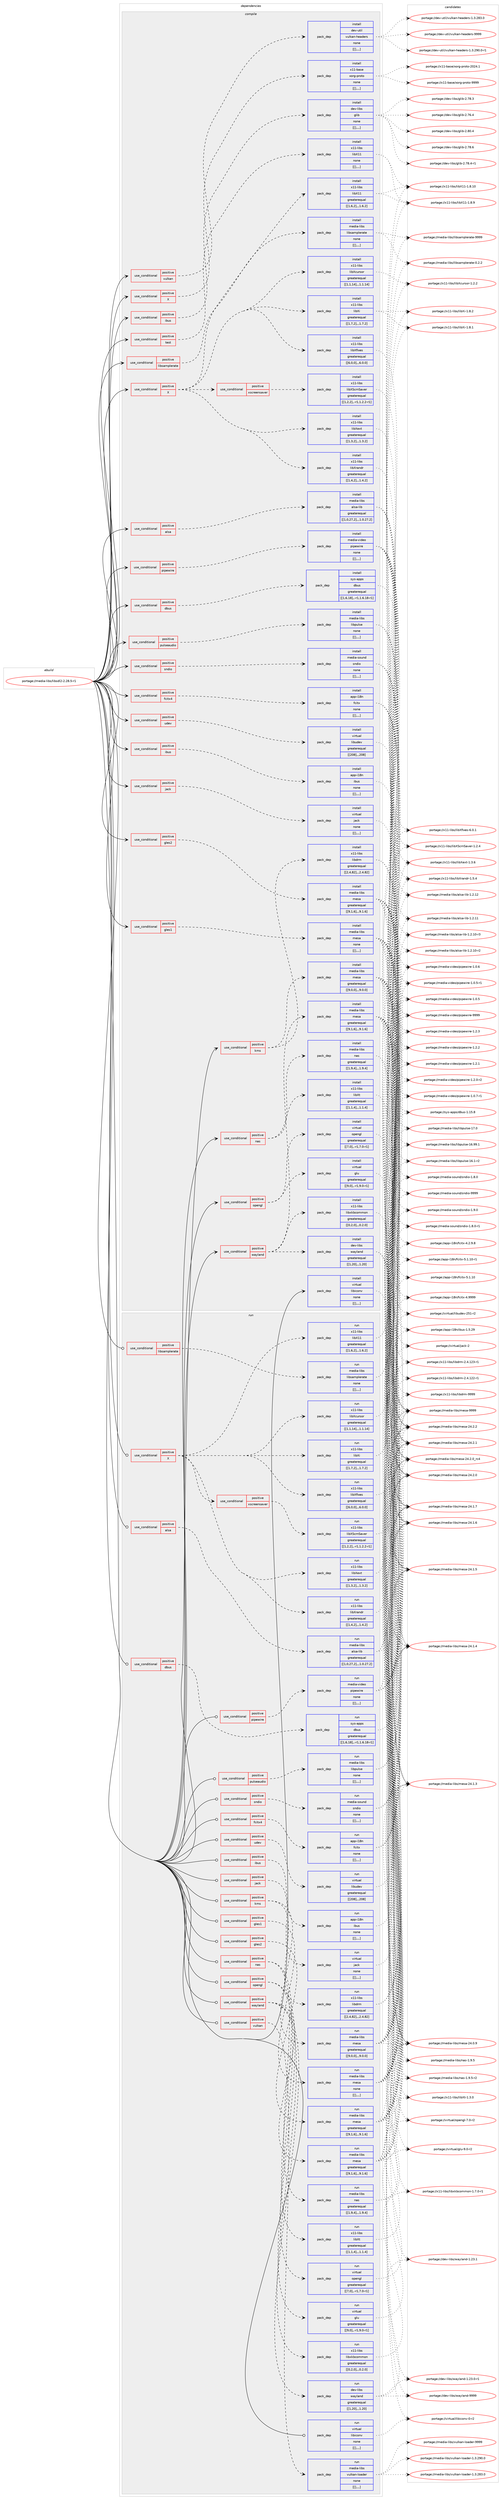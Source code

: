 digraph prolog {

# *************
# Graph options
# *************

newrank=true;
concentrate=true;
compound=true;
graph [rankdir=LR,fontname=Helvetica,fontsize=10,ranksep=1.5];#, ranksep=2.5, nodesep=0.2];
edge  [arrowhead=vee];
node  [fontname=Helvetica,fontsize=10];

# **********
# The ebuild
# **********

subgraph cluster_leftcol {
color=gray;
label=<<i>ebuild</i>>;
id [label="portage://media-libs/libsdl2-2.28.5-r1", color=red, width=4, href="../media-libs/libsdl2-2.28.5-r1.svg"];
}

# ****************
# The dependencies
# ****************

subgraph cluster_midcol {
color=gray;
label=<<i>dependencies</i>>;
subgraph cluster_compile {
fillcolor="#eeeeee";
style=filled;
label=<<i>compile</i>>;
subgraph cond79447 {
dependency316773 [label=<<TABLE BORDER="0" CELLBORDER="1" CELLSPACING="0" CELLPADDING="4"><TR><TD ROWSPAN="3" CELLPADDING="10">use_conditional</TD></TR><TR><TD>positive</TD></TR><TR><TD>X</TD></TR></TABLE>>, shape=none, color=red];
subgraph pack234792 {
dependency316774 [label=<<TABLE BORDER="0" CELLBORDER="1" CELLSPACING="0" CELLPADDING="4" WIDTH="220"><TR><TD ROWSPAN="6" CELLPADDING="30">pack_dep</TD></TR><TR><TD WIDTH="110">install</TD></TR><TR><TD>x11-base</TD></TR><TR><TD>xorg-proto</TD></TR><TR><TD>none</TD></TR><TR><TD>[[],,,,]</TD></TR></TABLE>>, shape=none, color=blue];
}
dependency316773:e -> dependency316774:w [weight=20,style="dashed",arrowhead="vee"];
}
id:e -> dependency316773:w [weight=20,style="solid",arrowhead="vee"];
subgraph cond79448 {
dependency316775 [label=<<TABLE BORDER="0" CELLBORDER="1" CELLSPACING="0" CELLPADDING="4"><TR><TD ROWSPAN="3" CELLPADDING="10">use_conditional</TD></TR><TR><TD>positive</TD></TR><TR><TD>X</TD></TR></TABLE>>, shape=none, color=red];
subgraph pack234793 {
dependency316776 [label=<<TABLE BORDER="0" CELLBORDER="1" CELLSPACING="0" CELLPADDING="4" WIDTH="220"><TR><TD ROWSPAN="6" CELLPADDING="30">pack_dep</TD></TR><TR><TD WIDTH="110">install</TD></TR><TR><TD>x11-libs</TD></TR><TR><TD>libX11</TD></TR><TR><TD>greaterequal</TD></TR><TR><TD>[[1,6,2],,,1.6.2]</TD></TR></TABLE>>, shape=none, color=blue];
}
dependency316775:e -> dependency316776:w [weight=20,style="dashed",arrowhead="vee"];
subgraph pack234794 {
dependency316777 [label=<<TABLE BORDER="0" CELLBORDER="1" CELLSPACING="0" CELLPADDING="4" WIDTH="220"><TR><TD ROWSPAN="6" CELLPADDING="30">pack_dep</TD></TR><TR><TD WIDTH="110">install</TD></TR><TR><TD>x11-libs</TD></TR><TR><TD>libXcursor</TD></TR><TR><TD>greaterequal</TD></TR><TR><TD>[[1,1,14],,,1.1.14]</TD></TR></TABLE>>, shape=none, color=blue];
}
dependency316775:e -> dependency316777:w [weight=20,style="dashed",arrowhead="vee"];
subgraph pack234795 {
dependency316778 [label=<<TABLE BORDER="0" CELLBORDER="1" CELLSPACING="0" CELLPADDING="4" WIDTH="220"><TR><TD ROWSPAN="6" CELLPADDING="30">pack_dep</TD></TR><TR><TD WIDTH="110">install</TD></TR><TR><TD>x11-libs</TD></TR><TR><TD>libXext</TD></TR><TR><TD>greaterequal</TD></TR><TR><TD>[[1,3,2],,,1.3.2]</TD></TR></TABLE>>, shape=none, color=blue];
}
dependency316775:e -> dependency316778:w [weight=20,style="dashed",arrowhead="vee"];
subgraph pack234796 {
dependency316779 [label=<<TABLE BORDER="0" CELLBORDER="1" CELLSPACING="0" CELLPADDING="4" WIDTH="220"><TR><TD ROWSPAN="6" CELLPADDING="30">pack_dep</TD></TR><TR><TD WIDTH="110">install</TD></TR><TR><TD>x11-libs</TD></TR><TR><TD>libXfixes</TD></TR><TR><TD>greaterequal</TD></TR><TR><TD>[[6,0,0],,,6.0.0]</TD></TR></TABLE>>, shape=none, color=blue];
}
dependency316775:e -> dependency316779:w [weight=20,style="dashed",arrowhead="vee"];
subgraph pack234797 {
dependency316780 [label=<<TABLE BORDER="0" CELLBORDER="1" CELLSPACING="0" CELLPADDING="4" WIDTH="220"><TR><TD ROWSPAN="6" CELLPADDING="30">pack_dep</TD></TR><TR><TD WIDTH="110">install</TD></TR><TR><TD>x11-libs</TD></TR><TR><TD>libXi</TD></TR><TR><TD>greaterequal</TD></TR><TR><TD>[[1,7,2],,,1.7.2]</TD></TR></TABLE>>, shape=none, color=blue];
}
dependency316775:e -> dependency316780:w [weight=20,style="dashed",arrowhead="vee"];
subgraph pack234798 {
dependency316781 [label=<<TABLE BORDER="0" CELLBORDER="1" CELLSPACING="0" CELLPADDING="4" WIDTH="220"><TR><TD ROWSPAN="6" CELLPADDING="30">pack_dep</TD></TR><TR><TD WIDTH="110">install</TD></TR><TR><TD>x11-libs</TD></TR><TR><TD>libXrandr</TD></TR><TR><TD>greaterequal</TD></TR><TR><TD>[[1,4,2],,,1.4.2]</TD></TR></TABLE>>, shape=none, color=blue];
}
dependency316775:e -> dependency316781:w [weight=20,style="dashed",arrowhead="vee"];
subgraph cond79449 {
dependency316782 [label=<<TABLE BORDER="0" CELLBORDER="1" CELLSPACING="0" CELLPADDING="4"><TR><TD ROWSPAN="3" CELLPADDING="10">use_conditional</TD></TR><TR><TD>positive</TD></TR><TR><TD>xscreensaver</TD></TR></TABLE>>, shape=none, color=red];
subgraph pack234799 {
dependency316783 [label=<<TABLE BORDER="0" CELLBORDER="1" CELLSPACING="0" CELLPADDING="4" WIDTH="220"><TR><TD ROWSPAN="6" CELLPADDING="30">pack_dep</TD></TR><TR><TD WIDTH="110">install</TD></TR><TR><TD>x11-libs</TD></TR><TR><TD>libXScrnSaver</TD></TR><TR><TD>greaterequal</TD></TR><TR><TD>[[1,2,2],,-r1,1.2.2-r1]</TD></TR></TABLE>>, shape=none, color=blue];
}
dependency316782:e -> dependency316783:w [weight=20,style="dashed",arrowhead="vee"];
}
dependency316775:e -> dependency316782:w [weight=20,style="dashed",arrowhead="vee"];
}
id:e -> dependency316775:w [weight=20,style="solid",arrowhead="vee"];
subgraph cond79450 {
dependency316784 [label=<<TABLE BORDER="0" CELLBORDER="1" CELLSPACING="0" CELLPADDING="4"><TR><TD ROWSPAN="3" CELLPADDING="10">use_conditional</TD></TR><TR><TD>positive</TD></TR><TR><TD>alsa</TD></TR></TABLE>>, shape=none, color=red];
subgraph pack234800 {
dependency316785 [label=<<TABLE BORDER="0" CELLBORDER="1" CELLSPACING="0" CELLPADDING="4" WIDTH="220"><TR><TD ROWSPAN="6" CELLPADDING="30">pack_dep</TD></TR><TR><TD WIDTH="110">install</TD></TR><TR><TD>media-libs</TD></TR><TR><TD>alsa-lib</TD></TR><TR><TD>greaterequal</TD></TR><TR><TD>[[1,0,27,2],,,1.0.27.2]</TD></TR></TABLE>>, shape=none, color=blue];
}
dependency316784:e -> dependency316785:w [weight=20,style="dashed",arrowhead="vee"];
}
id:e -> dependency316784:w [weight=20,style="solid",arrowhead="vee"];
subgraph cond79451 {
dependency316786 [label=<<TABLE BORDER="0" CELLBORDER="1" CELLSPACING="0" CELLPADDING="4"><TR><TD ROWSPAN="3" CELLPADDING="10">use_conditional</TD></TR><TR><TD>positive</TD></TR><TR><TD>dbus</TD></TR></TABLE>>, shape=none, color=red];
subgraph pack234801 {
dependency316787 [label=<<TABLE BORDER="0" CELLBORDER="1" CELLSPACING="0" CELLPADDING="4" WIDTH="220"><TR><TD ROWSPAN="6" CELLPADDING="30">pack_dep</TD></TR><TR><TD WIDTH="110">install</TD></TR><TR><TD>sys-apps</TD></TR><TR><TD>dbus</TD></TR><TR><TD>greaterequal</TD></TR><TR><TD>[[1,6,18],,-r1,1.6.18-r1]</TD></TR></TABLE>>, shape=none, color=blue];
}
dependency316786:e -> dependency316787:w [weight=20,style="dashed",arrowhead="vee"];
}
id:e -> dependency316786:w [weight=20,style="solid",arrowhead="vee"];
subgraph cond79452 {
dependency316788 [label=<<TABLE BORDER="0" CELLBORDER="1" CELLSPACING="0" CELLPADDING="4"><TR><TD ROWSPAN="3" CELLPADDING="10">use_conditional</TD></TR><TR><TD>positive</TD></TR><TR><TD>fcitx4</TD></TR></TABLE>>, shape=none, color=red];
subgraph pack234802 {
dependency316789 [label=<<TABLE BORDER="0" CELLBORDER="1" CELLSPACING="0" CELLPADDING="4" WIDTH="220"><TR><TD ROWSPAN="6" CELLPADDING="30">pack_dep</TD></TR><TR><TD WIDTH="110">install</TD></TR><TR><TD>app-i18n</TD></TR><TR><TD>fcitx</TD></TR><TR><TD>none</TD></TR><TR><TD>[[],,,,]</TD></TR></TABLE>>, shape=none, color=blue];
}
dependency316788:e -> dependency316789:w [weight=20,style="dashed",arrowhead="vee"];
}
id:e -> dependency316788:w [weight=20,style="solid",arrowhead="vee"];
subgraph cond79453 {
dependency316790 [label=<<TABLE BORDER="0" CELLBORDER="1" CELLSPACING="0" CELLPADDING="4"><TR><TD ROWSPAN="3" CELLPADDING="10">use_conditional</TD></TR><TR><TD>positive</TD></TR><TR><TD>gles1</TD></TR></TABLE>>, shape=none, color=red];
subgraph pack234803 {
dependency316791 [label=<<TABLE BORDER="0" CELLBORDER="1" CELLSPACING="0" CELLPADDING="4" WIDTH="220"><TR><TD ROWSPAN="6" CELLPADDING="30">pack_dep</TD></TR><TR><TD WIDTH="110">install</TD></TR><TR><TD>media-libs</TD></TR><TR><TD>mesa</TD></TR><TR><TD>none</TD></TR><TR><TD>[[],,,,]</TD></TR></TABLE>>, shape=none, color=blue];
}
dependency316790:e -> dependency316791:w [weight=20,style="dashed",arrowhead="vee"];
}
id:e -> dependency316790:w [weight=20,style="solid",arrowhead="vee"];
subgraph cond79454 {
dependency316792 [label=<<TABLE BORDER="0" CELLBORDER="1" CELLSPACING="0" CELLPADDING="4"><TR><TD ROWSPAN="3" CELLPADDING="10">use_conditional</TD></TR><TR><TD>positive</TD></TR><TR><TD>gles2</TD></TR></TABLE>>, shape=none, color=red];
subgraph pack234804 {
dependency316793 [label=<<TABLE BORDER="0" CELLBORDER="1" CELLSPACING="0" CELLPADDING="4" WIDTH="220"><TR><TD ROWSPAN="6" CELLPADDING="30">pack_dep</TD></TR><TR><TD WIDTH="110">install</TD></TR><TR><TD>media-libs</TD></TR><TR><TD>mesa</TD></TR><TR><TD>greaterequal</TD></TR><TR><TD>[[9,1,6],,,9.1.6]</TD></TR></TABLE>>, shape=none, color=blue];
}
dependency316792:e -> dependency316793:w [weight=20,style="dashed",arrowhead="vee"];
}
id:e -> dependency316792:w [weight=20,style="solid",arrowhead="vee"];
subgraph cond79455 {
dependency316794 [label=<<TABLE BORDER="0" CELLBORDER="1" CELLSPACING="0" CELLPADDING="4"><TR><TD ROWSPAN="3" CELLPADDING="10">use_conditional</TD></TR><TR><TD>positive</TD></TR><TR><TD>ibus</TD></TR></TABLE>>, shape=none, color=red];
subgraph pack234805 {
dependency316795 [label=<<TABLE BORDER="0" CELLBORDER="1" CELLSPACING="0" CELLPADDING="4" WIDTH="220"><TR><TD ROWSPAN="6" CELLPADDING="30">pack_dep</TD></TR><TR><TD WIDTH="110">install</TD></TR><TR><TD>app-i18n</TD></TR><TR><TD>ibus</TD></TR><TR><TD>none</TD></TR><TR><TD>[[],,,,]</TD></TR></TABLE>>, shape=none, color=blue];
}
dependency316794:e -> dependency316795:w [weight=20,style="dashed",arrowhead="vee"];
}
id:e -> dependency316794:w [weight=20,style="solid",arrowhead="vee"];
subgraph cond79456 {
dependency316796 [label=<<TABLE BORDER="0" CELLBORDER="1" CELLSPACING="0" CELLPADDING="4"><TR><TD ROWSPAN="3" CELLPADDING="10">use_conditional</TD></TR><TR><TD>positive</TD></TR><TR><TD>ibus</TD></TR></TABLE>>, shape=none, color=red];
subgraph pack234806 {
dependency316797 [label=<<TABLE BORDER="0" CELLBORDER="1" CELLSPACING="0" CELLPADDING="4" WIDTH="220"><TR><TD ROWSPAN="6" CELLPADDING="30">pack_dep</TD></TR><TR><TD WIDTH="110">install</TD></TR><TR><TD>dev-libs</TD></TR><TR><TD>glib</TD></TR><TR><TD>none</TD></TR><TR><TD>[[],,,,]</TD></TR></TABLE>>, shape=none, color=blue];
}
dependency316796:e -> dependency316797:w [weight=20,style="dashed",arrowhead="vee"];
}
id:e -> dependency316796:w [weight=20,style="solid",arrowhead="vee"];
subgraph cond79457 {
dependency316798 [label=<<TABLE BORDER="0" CELLBORDER="1" CELLSPACING="0" CELLPADDING="4"><TR><TD ROWSPAN="3" CELLPADDING="10">use_conditional</TD></TR><TR><TD>positive</TD></TR><TR><TD>jack</TD></TR></TABLE>>, shape=none, color=red];
subgraph pack234807 {
dependency316799 [label=<<TABLE BORDER="0" CELLBORDER="1" CELLSPACING="0" CELLPADDING="4" WIDTH="220"><TR><TD ROWSPAN="6" CELLPADDING="30">pack_dep</TD></TR><TR><TD WIDTH="110">install</TD></TR><TR><TD>virtual</TD></TR><TR><TD>jack</TD></TR><TR><TD>none</TD></TR><TR><TD>[[],,,,]</TD></TR></TABLE>>, shape=none, color=blue];
}
dependency316798:e -> dependency316799:w [weight=20,style="dashed",arrowhead="vee"];
}
id:e -> dependency316798:w [weight=20,style="solid",arrowhead="vee"];
subgraph cond79458 {
dependency316800 [label=<<TABLE BORDER="0" CELLBORDER="1" CELLSPACING="0" CELLPADDING="4"><TR><TD ROWSPAN="3" CELLPADDING="10">use_conditional</TD></TR><TR><TD>positive</TD></TR><TR><TD>kms</TD></TR></TABLE>>, shape=none, color=red];
subgraph pack234808 {
dependency316801 [label=<<TABLE BORDER="0" CELLBORDER="1" CELLSPACING="0" CELLPADDING="4" WIDTH="220"><TR><TD ROWSPAN="6" CELLPADDING="30">pack_dep</TD></TR><TR><TD WIDTH="110">install</TD></TR><TR><TD>x11-libs</TD></TR><TR><TD>libdrm</TD></TR><TR><TD>greaterequal</TD></TR><TR><TD>[[2,4,82],,,2.4.82]</TD></TR></TABLE>>, shape=none, color=blue];
}
dependency316800:e -> dependency316801:w [weight=20,style="dashed",arrowhead="vee"];
subgraph pack234809 {
dependency316802 [label=<<TABLE BORDER="0" CELLBORDER="1" CELLSPACING="0" CELLPADDING="4" WIDTH="220"><TR><TD ROWSPAN="6" CELLPADDING="30">pack_dep</TD></TR><TR><TD WIDTH="110">install</TD></TR><TR><TD>media-libs</TD></TR><TR><TD>mesa</TD></TR><TR><TD>greaterequal</TD></TR><TR><TD>[[9,0,0],,,9.0.0]</TD></TR></TABLE>>, shape=none, color=blue];
}
dependency316800:e -> dependency316802:w [weight=20,style="dashed",arrowhead="vee"];
}
id:e -> dependency316800:w [weight=20,style="solid",arrowhead="vee"];
subgraph cond79459 {
dependency316803 [label=<<TABLE BORDER="0" CELLBORDER="1" CELLSPACING="0" CELLPADDING="4"><TR><TD ROWSPAN="3" CELLPADDING="10">use_conditional</TD></TR><TR><TD>positive</TD></TR><TR><TD>libsamplerate</TD></TR></TABLE>>, shape=none, color=red];
subgraph pack234810 {
dependency316804 [label=<<TABLE BORDER="0" CELLBORDER="1" CELLSPACING="0" CELLPADDING="4" WIDTH="220"><TR><TD ROWSPAN="6" CELLPADDING="30">pack_dep</TD></TR><TR><TD WIDTH="110">install</TD></TR><TR><TD>media-libs</TD></TR><TR><TD>libsamplerate</TD></TR><TR><TD>none</TD></TR><TR><TD>[[],,,,]</TD></TR></TABLE>>, shape=none, color=blue];
}
dependency316803:e -> dependency316804:w [weight=20,style="dashed",arrowhead="vee"];
}
id:e -> dependency316803:w [weight=20,style="solid",arrowhead="vee"];
subgraph cond79460 {
dependency316805 [label=<<TABLE BORDER="0" CELLBORDER="1" CELLSPACING="0" CELLPADDING="4"><TR><TD ROWSPAN="3" CELLPADDING="10">use_conditional</TD></TR><TR><TD>positive</TD></TR><TR><TD>nas</TD></TR></TABLE>>, shape=none, color=red];
subgraph pack234811 {
dependency316806 [label=<<TABLE BORDER="0" CELLBORDER="1" CELLSPACING="0" CELLPADDING="4" WIDTH="220"><TR><TD ROWSPAN="6" CELLPADDING="30">pack_dep</TD></TR><TR><TD WIDTH="110">install</TD></TR><TR><TD>media-libs</TD></TR><TR><TD>nas</TD></TR><TR><TD>greaterequal</TD></TR><TR><TD>[[1,9,4],,,1.9.4]</TD></TR></TABLE>>, shape=none, color=blue];
}
dependency316805:e -> dependency316806:w [weight=20,style="dashed",arrowhead="vee"];
subgraph pack234812 {
dependency316807 [label=<<TABLE BORDER="0" CELLBORDER="1" CELLSPACING="0" CELLPADDING="4" WIDTH="220"><TR><TD ROWSPAN="6" CELLPADDING="30">pack_dep</TD></TR><TR><TD WIDTH="110">install</TD></TR><TR><TD>x11-libs</TD></TR><TR><TD>libXt</TD></TR><TR><TD>greaterequal</TD></TR><TR><TD>[[1,1,4],,,1.1.4]</TD></TR></TABLE>>, shape=none, color=blue];
}
dependency316805:e -> dependency316807:w [weight=20,style="dashed",arrowhead="vee"];
}
id:e -> dependency316805:w [weight=20,style="solid",arrowhead="vee"];
subgraph cond79461 {
dependency316808 [label=<<TABLE BORDER="0" CELLBORDER="1" CELLSPACING="0" CELLPADDING="4"><TR><TD ROWSPAN="3" CELLPADDING="10">use_conditional</TD></TR><TR><TD>positive</TD></TR><TR><TD>opengl</TD></TR></TABLE>>, shape=none, color=red];
subgraph pack234813 {
dependency316809 [label=<<TABLE BORDER="0" CELLBORDER="1" CELLSPACING="0" CELLPADDING="4" WIDTH="220"><TR><TD ROWSPAN="6" CELLPADDING="30">pack_dep</TD></TR><TR><TD WIDTH="110">install</TD></TR><TR><TD>virtual</TD></TR><TR><TD>opengl</TD></TR><TR><TD>greaterequal</TD></TR><TR><TD>[[7,0],,-r1,7.0-r1]</TD></TR></TABLE>>, shape=none, color=blue];
}
dependency316808:e -> dependency316809:w [weight=20,style="dashed",arrowhead="vee"];
subgraph pack234814 {
dependency316810 [label=<<TABLE BORDER="0" CELLBORDER="1" CELLSPACING="0" CELLPADDING="4" WIDTH="220"><TR><TD ROWSPAN="6" CELLPADDING="30">pack_dep</TD></TR><TR><TD WIDTH="110">install</TD></TR><TR><TD>virtual</TD></TR><TR><TD>glu</TD></TR><TR><TD>greaterequal</TD></TR><TR><TD>[[9,0],,-r1,9.0-r1]</TD></TR></TABLE>>, shape=none, color=blue];
}
dependency316808:e -> dependency316810:w [weight=20,style="dashed",arrowhead="vee"];
}
id:e -> dependency316808:w [weight=20,style="solid",arrowhead="vee"];
subgraph cond79462 {
dependency316811 [label=<<TABLE BORDER="0" CELLBORDER="1" CELLSPACING="0" CELLPADDING="4"><TR><TD ROWSPAN="3" CELLPADDING="10">use_conditional</TD></TR><TR><TD>positive</TD></TR><TR><TD>pipewire</TD></TR></TABLE>>, shape=none, color=red];
subgraph pack234815 {
dependency316812 [label=<<TABLE BORDER="0" CELLBORDER="1" CELLSPACING="0" CELLPADDING="4" WIDTH="220"><TR><TD ROWSPAN="6" CELLPADDING="30">pack_dep</TD></TR><TR><TD WIDTH="110">install</TD></TR><TR><TD>media-video</TD></TR><TR><TD>pipewire</TD></TR><TR><TD>none</TD></TR><TR><TD>[[],,,,]</TD></TR></TABLE>>, shape=none, color=blue];
}
dependency316811:e -> dependency316812:w [weight=20,style="dashed",arrowhead="vee"];
}
id:e -> dependency316811:w [weight=20,style="solid",arrowhead="vee"];
subgraph cond79463 {
dependency316813 [label=<<TABLE BORDER="0" CELLBORDER="1" CELLSPACING="0" CELLPADDING="4"><TR><TD ROWSPAN="3" CELLPADDING="10">use_conditional</TD></TR><TR><TD>positive</TD></TR><TR><TD>pulseaudio</TD></TR></TABLE>>, shape=none, color=red];
subgraph pack234816 {
dependency316814 [label=<<TABLE BORDER="0" CELLBORDER="1" CELLSPACING="0" CELLPADDING="4" WIDTH="220"><TR><TD ROWSPAN="6" CELLPADDING="30">pack_dep</TD></TR><TR><TD WIDTH="110">install</TD></TR><TR><TD>media-libs</TD></TR><TR><TD>libpulse</TD></TR><TR><TD>none</TD></TR><TR><TD>[[],,,,]</TD></TR></TABLE>>, shape=none, color=blue];
}
dependency316813:e -> dependency316814:w [weight=20,style="dashed",arrowhead="vee"];
}
id:e -> dependency316813:w [weight=20,style="solid",arrowhead="vee"];
subgraph cond79464 {
dependency316815 [label=<<TABLE BORDER="0" CELLBORDER="1" CELLSPACING="0" CELLPADDING="4"><TR><TD ROWSPAN="3" CELLPADDING="10">use_conditional</TD></TR><TR><TD>positive</TD></TR><TR><TD>sndio</TD></TR></TABLE>>, shape=none, color=red];
subgraph pack234817 {
dependency316816 [label=<<TABLE BORDER="0" CELLBORDER="1" CELLSPACING="0" CELLPADDING="4" WIDTH="220"><TR><TD ROWSPAN="6" CELLPADDING="30">pack_dep</TD></TR><TR><TD WIDTH="110">install</TD></TR><TR><TD>media-sound</TD></TR><TR><TD>sndio</TD></TR><TR><TD>none</TD></TR><TR><TD>[[],,,,]</TD></TR></TABLE>>, shape=none, color=blue];
}
dependency316815:e -> dependency316816:w [weight=20,style="dashed",arrowhead="vee"];
}
id:e -> dependency316815:w [weight=20,style="solid",arrowhead="vee"];
subgraph cond79465 {
dependency316817 [label=<<TABLE BORDER="0" CELLBORDER="1" CELLSPACING="0" CELLPADDING="4"><TR><TD ROWSPAN="3" CELLPADDING="10">use_conditional</TD></TR><TR><TD>positive</TD></TR><TR><TD>test</TD></TR></TABLE>>, shape=none, color=red];
subgraph pack234818 {
dependency316818 [label=<<TABLE BORDER="0" CELLBORDER="1" CELLSPACING="0" CELLPADDING="4" WIDTH="220"><TR><TD ROWSPAN="6" CELLPADDING="30">pack_dep</TD></TR><TR><TD WIDTH="110">install</TD></TR><TR><TD>x11-libs</TD></TR><TR><TD>libX11</TD></TR><TR><TD>none</TD></TR><TR><TD>[[],,,,]</TD></TR></TABLE>>, shape=none, color=blue];
}
dependency316817:e -> dependency316818:w [weight=20,style="dashed",arrowhead="vee"];
}
id:e -> dependency316817:w [weight=20,style="solid",arrowhead="vee"];
subgraph cond79466 {
dependency316819 [label=<<TABLE BORDER="0" CELLBORDER="1" CELLSPACING="0" CELLPADDING="4"><TR><TD ROWSPAN="3" CELLPADDING="10">use_conditional</TD></TR><TR><TD>positive</TD></TR><TR><TD>udev</TD></TR></TABLE>>, shape=none, color=red];
subgraph pack234819 {
dependency316820 [label=<<TABLE BORDER="0" CELLBORDER="1" CELLSPACING="0" CELLPADDING="4" WIDTH="220"><TR><TD ROWSPAN="6" CELLPADDING="30">pack_dep</TD></TR><TR><TD WIDTH="110">install</TD></TR><TR><TD>virtual</TD></TR><TR><TD>libudev</TD></TR><TR><TD>greaterequal</TD></TR><TR><TD>[[208],,,208]</TD></TR></TABLE>>, shape=none, color=blue];
}
dependency316819:e -> dependency316820:w [weight=20,style="dashed",arrowhead="vee"];
}
id:e -> dependency316819:w [weight=20,style="solid",arrowhead="vee"];
subgraph cond79467 {
dependency316821 [label=<<TABLE BORDER="0" CELLBORDER="1" CELLSPACING="0" CELLPADDING="4"><TR><TD ROWSPAN="3" CELLPADDING="10">use_conditional</TD></TR><TR><TD>positive</TD></TR><TR><TD>vulkan</TD></TR></TABLE>>, shape=none, color=red];
subgraph pack234820 {
dependency316822 [label=<<TABLE BORDER="0" CELLBORDER="1" CELLSPACING="0" CELLPADDING="4" WIDTH="220"><TR><TD ROWSPAN="6" CELLPADDING="30">pack_dep</TD></TR><TR><TD WIDTH="110">install</TD></TR><TR><TD>dev-util</TD></TR><TR><TD>vulkan-headers</TD></TR><TR><TD>none</TD></TR><TR><TD>[[],,,,]</TD></TR></TABLE>>, shape=none, color=blue];
}
dependency316821:e -> dependency316822:w [weight=20,style="dashed",arrowhead="vee"];
}
id:e -> dependency316821:w [weight=20,style="solid",arrowhead="vee"];
subgraph cond79468 {
dependency316823 [label=<<TABLE BORDER="0" CELLBORDER="1" CELLSPACING="0" CELLPADDING="4"><TR><TD ROWSPAN="3" CELLPADDING="10">use_conditional</TD></TR><TR><TD>positive</TD></TR><TR><TD>wayland</TD></TR></TABLE>>, shape=none, color=red];
subgraph pack234821 {
dependency316824 [label=<<TABLE BORDER="0" CELLBORDER="1" CELLSPACING="0" CELLPADDING="4" WIDTH="220"><TR><TD ROWSPAN="6" CELLPADDING="30">pack_dep</TD></TR><TR><TD WIDTH="110">install</TD></TR><TR><TD>dev-libs</TD></TR><TR><TD>wayland</TD></TR><TR><TD>greaterequal</TD></TR><TR><TD>[[1,20],,,1.20]</TD></TR></TABLE>>, shape=none, color=blue];
}
dependency316823:e -> dependency316824:w [weight=20,style="dashed",arrowhead="vee"];
subgraph pack234822 {
dependency316825 [label=<<TABLE BORDER="0" CELLBORDER="1" CELLSPACING="0" CELLPADDING="4" WIDTH="220"><TR><TD ROWSPAN="6" CELLPADDING="30">pack_dep</TD></TR><TR><TD WIDTH="110">install</TD></TR><TR><TD>media-libs</TD></TR><TR><TD>mesa</TD></TR><TR><TD>greaterequal</TD></TR><TR><TD>[[9,1,6],,,9.1.6]</TD></TR></TABLE>>, shape=none, color=blue];
}
dependency316823:e -> dependency316825:w [weight=20,style="dashed",arrowhead="vee"];
subgraph pack234823 {
dependency316826 [label=<<TABLE BORDER="0" CELLBORDER="1" CELLSPACING="0" CELLPADDING="4" WIDTH="220"><TR><TD ROWSPAN="6" CELLPADDING="30">pack_dep</TD></TR><TR><TD WIDTH="110">install</TD></TR><TR><TD>x11-libs</TD></TR><TR><TD>libxkbcommon</TD></TR><TR><TD>greaterequal</TD></TR><TR><TD>[[0,2,0],,,0.2.0]</TD></TR></TABLE>>, shape=none, color=blue];
}
dependency316823:e -> dependency316826:w [weight=20,style="dashed",arrowhead="vee"];
}
id:e -> dependency316823:w [weight=20,style="solid",arrowhead="vee"];
subgraph pack234824 {
dependency316827 [label=<<TABLE BORDER="0" CELLBORDER="1" CELLSPACING="0" CELLPADDING="4" WIDTH="220"><TR><TD ROWSPAN="6" CELLPADDING="30">pack_dep</TD></TR><TR><TD WIDTH="110">install</TD></TR><TR><TD>virtual</TD></TR><TR><TD>libiconv</TD></TR><TR><TD>none</TD></TR><TR><TD>[[],,,,]</TD></TR></TABLE>>, shape=none, color=blue];
}
id:e -> dependency316827:w [weight=20,style="solid",arrowhead="vee"];
}
subgraph cluster_compileandrun {
fillcolor="#eeeeee";
style=filled;
label=<<i>compile and run</i>>;
}
subgraph cluster_run {
fillcolor="#eeeeee";
style=filled;
label=<<i>run</i>>;
subgraph cond79469 {
dependency316828 [label=<<TABLE BORDER="0" CELLBORDER="1" CELLSPACING="0" CELLPADDING="4"><TR><TD ROWSPAN="3" CELLPADDING="10">use_conditional</TD></TR><TR><TD>positive</TD></TR><TR><TD>X</TD></TR></TABLE>>, shape=none, color=red];
subgraph pack234825 {
dependency316829 [label=<<TABLE BORDER="0" CELLBORDER="1" CELLSPACING="0" CELLPADDING="4" WIDTH="220"><TR><TD ROWSPAN="6" CELLPADDING="30">pack_dep</TD></TR><TR><TD WIDTH="110">run</TD></TR><TR><TD>x11-libs</TD></TR><TR><TD>libX11</TD></TR><TR><TD>greaterequal</TD></TR><TR><TD>[[1,6,2],,,1.6.2]</TD></TR></TABLE>>, shape=none, color=blue];
}
dependency316828:e -> dependency316829:w [weight=20,style="dashed",arrowhead="vee"];
subgraph pack234826 {
dependency316830 [label=<<TABLE BORDER="0" CELLBORDER="1" CELLSPACING="0" CELLPADDING="4" WIDTH="220"><TR><TD ROWSPAN="6" CELLPADDING="30">pack_dep</TD></TR><TR><TD WIDTH="110">run</TD></TR><TR><TD>x11-libs</TD></TR><TR><TD>libXcursor</TD></TR><TR><TD>greaterequal</TD></TR><TR><TD>[[1,1,14],,,1.1.14]</TD></TR></TABLE>>, shape=none, color=blue];
}
dependency316828:e -> dependency316830:w [weight=20,style="dashed",arrowhead="vee"];
subgraph pack234827 {
dependency316831 [label=<<TABLE BORDER="0" CELLBORDER="1" CELLSPACING="0" CELLPADDING="4" WIDTH="220"><TR><TD ROWSPAN="6" CELLPADDING="30">pack_dep</TD></TR><TR><TD WIDTH="110">run</TD></TR><TR><TD>x11-libs</TD></TR><TR><TD>libXext</TD></TR><TR><TD>greaterequal</TD></TR><TR><TD>[[1,3,2],,,1.3.2]</TD></TR></TABLE>>, shape=none, color=blue];
}
dependency316828:e -> dependency316831:w [weight=20,style="dashed",arrowhead="vee"];
subgraph pack234828 {
dependency316832 [label=<<TABLE BORDER="0" CELLBORDER="1" CELLSPACING="0" CELLPADDING="4" WIDTH="220"><TR><TD ROWSPAN="6" CELLPADDING="30">pack_dep</TD></TR><TR><TD WIDTH="110">run</TD></TR><TR><TD>x11-libs</TD></TR><TR><TD>libXfixes</TD></TR><TR><TD>greaterequal</TD></TR><TR><TD>[[6,0,0],,,6.0.0]</TD></TR></TABLE>>, shape=none, color=blue];
}
dependency316828:e -> dependency316832:w [weight=20,style="dashed",arrowhead="vee"];
subgraph pack234829 {
dependency316833 [label=<<TABLE BORDER="0" CELLBORDER="1" CELLSPACING="0" CELLPADDING="4" WIDTH="220"><TR><TD ROWSPAN="6" CELLPADDING="30">pack_dep</TD></TR><TR><TD WIDTH="110">run</TD></TR><TR><TD>x11-libs</TD></TR><TR><TD>libXi</TD></TR><TR><TD>greaterequal</TD></TR><TR><TD>[[1,7,2],,,1.7.2]</TD></TR></TABLE>>, shape=none, color=blue];
}
dependency316828:e -> dependency316833:w [weight=20,style="dashed",arrowhead="vee"];
subgraph pack234830 {
dependency316834 [label=<<TABLE BORDER="0" CELLBORDER="1" CELLSPACING="0" CELLPADDING="4" WIDTH="220"><TR><TD ROWSPAN="6" CELLPADDING="30">pack_dep</TD></TR><TR><TD WIDTH="110">run</TD></TR><TR><TD>x11-libs</TD></TR><TR><TD>libXrandr</TD></TR><TR><TD>greaterequal</TD></TR><TR><TD>[[1,4,2],,,1.4.2]</TD></TR></TABLE>>, shape=none, color=blue];
}
dependency316828:e -> dependency316834:w [weight=20,style="dashed",arrowhead="vee"];
subgraph cond79470 {
dependency316835 [label=<<TABLE BORDER="0" CELLBORDER="1" CELLSPACING="0" CELLPADDING="4"><TR><TD ROWSPAN="3" CELLPADDING="10">use_conditional</TD></TR><TR><TD>positive</TD></TR><TR><TD>xscreensaver</TD></TR></TABLE>>, shape=none, color=red];
subgraph pack234831 {
dependency316836 [label=<<TABLE BORDER="0" CELLBORDER="1" CELLSPACING="0" CELLPADDING="4" WIDTH="220"><TR><TD ROWSPAN="6" CELLPADDING="30">pack_dep</TD></TR><TR><TD WIDTH="110">run</TD></TR><TR><TD>x11-libs</TD></TR><TR><TD>libXScrnSaver</TD></TR><TR><TD>greaterequal</TD></TR><TR><TD>[[1,2,2],,-r1,1.2.2-r1]</TD></TR></TABLE>>, shape=none, color=blue];
}
dependency316835:e -> dependency316836:w [weight=20,style="dashed",arrowhead="vee"];
}
dependency316828:e -> dependency316835:w [weight=20,style="dashed",arrowhead="vee"];
}
id:e -> dependency316828:w [weight=20,style="solid",arrowhead="odot"];
subgraph cond79471 {
dependency316837 [label=<<TABLE BORDER="0" CELLBORDER="1" CELLSPACING="0" CELLPADDING="4"><TR><TD ROWSPAN="3" CELLPADDING="10">use_conditional</TD></TR><TR><TD>positive</TD></TR><TR><TD>alsa</TD></TR></TABLE>>, shape=none, color=red];
subgraph pack234832 {
dependency316838 [label=<<TABLE BORDER="0" CELLBORDER="1" CELLSPACING="0" CELLPADDING="4" WIDTH="220"><TR><TD ROWSPAN="6" CELLPADDING="30">pack_dep</TD></TR><TR><TD WIDTH="110">run</TD></TR><TR><TD>media-libs</TD></TR><TR><TD>alsa-lib</TD></TR><TR><TD>greaterequal</TD></TR><TR><TD>[[1,0,27,2],,,1.0.27.2]</TD></TR></TABLE>>, shape=none, color=blue];
}
dependency316837:e -> dependency316838:w [weight=20,style="dashed",arrowhead="vee"];
}
id:e -> dependency316837:w [weight=20,style="solid",arrowhead="odot"];
subgraph cond79472 {
dependency316839 [label=<<TABLE BORDER="0" CELLBORDER="1" CELLSPACING="0" CELLPADDING="4"><TR><TD ROWSPAN="3" CELLPADDING="10">use_conditional</TD></TR><TR><TD>positive</TD></TR><TR><TD>dbus</TD></TR></TABLE>>, shape=none, color=red];
subgraph pack234833 {
dependency316840 [label=<<TABLE BORDER="0" CELLBORDER="1" CELLSPACING="0" CELLPADDING="4" WIDTH="220"><TR><TD ROWSPAN="6" CELLPADDING="30">pack_dep</TD></TR><TR><TD WIDTH="110">run</TD></TR><TR><TD>sys-apps</TD></TR><TR><TD>dbus</TD></TR><TR><TD>greaterequal</TD></TR><TR><TD>[[1,6,18],,-r1,1.6.18-r1]</TD></TR></TABLE>>, shape=none, color=blue];
}
dependency316839:e -> dependency316840:w [weight=20,style="dashed",arrowhead="vee"];
}
id:e -> dependency316839:w [weight=20,style="solid",arrowhead="odot"];
subgraph cond79473 {
dependency316841 [label=<<TABLE BORDER="0" CELLBORDER="1" CELLSPACING="0" CELLPADDING="4"><TR><TD ROWSPAN="3" CELLPADDING="10">use_conditional</TD></TR><TR><TD>positive</TD></TR><TR><TD>fcitx4</TD></TR></TABLE>>, shape=none, color=red];
subgraph pack234834 {
dependency316842 [label=<<TABLE BORDER="0" CELLBORDER="1" CELLSPACING="0" CELLPADDING="4" WIDTH="220"><TR><TD ROWSPAN="6" CELLPADDING="30">pack_dep</TD></TR><TR><TD WIDTH="110">run</TD></TR><TR><TD>app-i18n</TD></TR><TR><TD>fcitx</TD></TR><TR><TD>none</TD></TR><TR><TD>[[],,,,]</TD></TR></TABLE>>, shape=none, color=blue];
}
dependency316841:e -> dependency316842:w [weight=20,style="dashed",arrowhead="vee"];
}
id:e -> dependency316841:w [weight=20,style="solid",arrowhead="odot"];
subgraph cond79474 {
dependency316843 [label=<<TABLE BORDER="0" CELLBORDER="1" CELLSPACING="0" CELLPADDING="4"><TR><TD ROWSPAN="3" CELLPADDING="10">use_conditional</TD></TR><TR><TD>positive</TD></TR><TR><TD>gles1</TD></TR></TABLE>>, shape=none, color=red];
subgraph pack234835 {
dependency316844 [label=<<TABLE BORDER="0" CELLBORDER="1" CELLSPACING="0" CELLPADDING="4" WIDTH="220"><TR><TD ROWSPAN="6" CELLPADDING="30">pack_dep</TD></TR><TR><TD WIDTH="110">run</TD></TR><TR><TD>media-libs</TD></TR><TR><TD>mesa</TD></TR><TR><TD>none</TD></TR><TR><TD>[[],,,,]</TD></TR></TABLE>>, shape=none, color=blue];
}
dependency316843:e -> dependency316844:w [weight=20,style="dashed",arrowhead="vee"];
}
id:e -> dependency316843:w [weight=20,style="solid",arrowhead="odot"];
subgraph cond79475 {
dependency316845 [label=<<TABLE BORDER="0" CELLBORDER="1" CELLSPACING="0" CELLPADDING="4"><TR><TD ROWSPAN="3" CELLPADDING="10">use_conditional</TD></TR><TR><TD>positive</TD></TR><TR><TD>gles2</TD></TR></TABLE>>, shape=none, color=red];
subgraph pack234836 {
dependency316846 [label=<<TABLE BORDER="0" CELLBORDER="1" CELLSPACING="0" CELLPADDING="4" WIDTH="220"><TR><TD ROWSPAN="6" CELLPADDING="30">pack_dep</TD></TR><TR><TD WIDTH="110">run</TD></TR><TR><TD>media-libs</TD></TR><TR><TD>mesa</TD></TR><TR><TD>greaterequal</TD></TR><TR><TD>[[9,1,6],,,9.1.6]</TD></TR></TABLE>>, shape=none, color=blue];
}
dependency316845:e -> dependency316846:w [weight=20,style="dashed",arrowhead="vee"];
}
id:e -> dependency316845:w [weight=20,style="solid",arrowhead="odot"];
subgraph cond79476 {
dependency316847 [label=<<TABLE BORDER="0" CELLBORDER="1" CELLSPACING="0" CELLPADDING="4"><TR><TD ROWSPAN="3" CELLPADDING="10">use_conditional</TD></TR><TR><TD>positive</TD></TR><TR><TD>ibus</TD></TR></TABLE>>, shape=none, color=red];
subgraph pack234837 {
dependency316848 [label=<<TABLE BORDER="0" CELLBORDER="1" CELLSPACING="0" CELLPADDING="4" WIDTH="220"><TR><TD ROWSPAN="6" CELLPADDING="30">pack_dep</TD></TR><TR><TD WIDTH="110">run</TD></TR><TR><TD>app-i18n</TD></TR><TR><TD>ibus</TD></TR><TR><TD>none</TD></TR><TR><TD>[[],,,,]</TD></TR></TABLE>>, shape=none, color=blue];
}
dependency316847:e -> dependency316848:w [weight=20,style="dashed",arrowhead="vee"];
}
id:e -> dependency316847:w [weight=20,style="solid",arrowhead="odot"];
subgraph cond79477 {
dependency316849 [label=<<TABLE BORDER="0" CELLBORDER="1" CELLSPACING="0" CELLPADDING="4"><TR><TD ROWSPAN="3" CELLPADDING="10">use_conditional</TD></TR><TR><TD>positive</TD></TR><TR><TD>jack</TD></TR></TABLE>>, shape=none, color=red];
subgraph pack234838 {
dependency316850 [label=<<TABLE BORDER="0" CELLBORDER="1" CELLSPACING="0" CELLPADDING="4" WIDTH="220"><TR><TD ROWSPAN="6" CELLPADDING="30">pack_dep</TD></TR><TR><TD WIDTH="110">run</TD></TR><TR><TD>virtual</TD></TR><TR><TD>jack</TD></TR><TR><TD>none</TD></TR><TR><TD>[[],,,,]</TD></TR></TABLE>>, shape=none, color=blue];
}
dependency316849:e -> dependency316850:w [weight=20,style="dashed",arrowhead="vee"];
}
id:e -> dependency316849:w [weight=20,style="solid",arrowhead="odot"];
subgraph cond79478 {
dependency316851 [label=<<TABLE BORDER="0" CELLBORDER="1" CELLSPACING="0" CELLPADDING="4"><TR><TD ROWSPAN="3" CELLPADDING="10">use_conditional</TD></TR><TR><TD>positive</TD></TR><TR><TD>kms</TD></TR></TABLE>>, shape=none, color=red];
subgraph pack234839 {
dependency316852 [label=<<TABLE BORDER="0" CELLBORDER="1" CELLSPACING="0" CELLPADDING="4" WIDTH="220"><TR><TD ROWSPAN="6" CELLPADDING="30">pack_dep</TD></TR><TR><TD WIDTH="110">run</TD></TR><TR><TD>x11-libs</TD></TR><TR><TD>libdrm</TD></TR><TR><TD>greaterequal</TD></TR><TR><TD>[[2,4,82],,,2.4.82]</TD></TR></TABLE>>, shape=none, color=blue];
}
dependency316851:e -> dependency316852:w [weight=20,style="dashed",arrowhead="vee"];
subgraph pack234840 {
dependency316853 [label=<<TABLE BORDER="0" CELLBORDER="1" CELLSPACING="0" CELLPADDING="4" WIDTH="220"><TR><TD ROWSPAN="6" CELLPADDING="30">pack_dep</TD></TR><TR><TD WIDTH="110">run</TD></TR><TR><TD>media-libs</TD></TR><TR><TD>mesa</TD></TR><TR><TD>greaterequal</TD></TR><TR><TD>[[9,0,0],,,9.0.0]</TD></TR></TABLE>>, shape=none, color=blue];
}
dependency316851:e -> dependency316853:w [weight=20,style="dashed",arrowhead="vee"];
}
id:e -> dependency316851:w [weight=20,style="solid",arrowhead="odot"];
subgraph cond79479 {
dependency316854 [label=<<TABLE BORDER="0" CELLBORDER="1" CELLSPACING="0" CELLPADDING="4"><TR><TD ROWSPAN="3" CELLPADDING="10">use_conditional</TD></TR><TR><TD>positive</TD></TR><TR><TD>libsamplerate</TD></TR></TABLE>>, shape=none, color=red];
subgraph pack234841 {
dependency316855 [label=<<TABLE BORDER="0" CELLBORDER="1" CELLSPACING="0" CELLPADDING="4" WIDTH="220"><TR><TD ROWSPAN="6" CELLPADDING="30">pack_dep</TD></TR><TR><TD WIDTH="110">run</TD></TR><TR><TD>media-libs</TD></TR><TR><TD>libsamplerate</TD></TR><TR><TD>none</TD></TR><TR><TD>[[],,,,]</TD></TR></TABLE>>, shape=none, color=blue];
}
dependency316854:e -> dependency316855:w [weight=20,style="dashed",arrowhead="vee"];
}
id:e -> dependency316854:w [weight=20,style="solid",arrowhead="odot"];
subgraph cond79480 {
dependency316856 [label=<<TABLE BORDER="0" CELLBORDER="1" CELLSPACING="0" CELLPADDING="4"><TR><TD ROWSPAN="3" CELLPADDING="10">use_conditional</TD></TR><TR><TD>positive</TD></TR><TR><TD>nas</TD></TR></TABLE>>, shape=none, color=red];
subgraph pack234842 {
dependency316857 [label=<<TABLE BORDER="0" CELLBORDER="1" CELLSPACING="0" CELLPADDING="4" WIDTH="220"><TR><TD ROWSPAN="6" CELLPADDING="30">pack_dep</TD></TR><TR><TD WIDTH="110">run</TD></TR><TR><TD>media-libs</TD></TR><TR><TD>nas</TD></TR><TR><TD>greaterequal</TD></TR><TR><TD>[[1,9,4],,,1.9.4]</TD></TR></TABLE>>, shape=none, color=blue];
}
dependency316856:e -> dependency316857:w [weight=20,style="dashed",arrowhead="vee"];
subgraph pack234843 {
dependency316858 [label=<<TABLE BORDER="0" CELLBORDER="1" CELLSPACING="0" CELLPADDING="4" WIDTH="220"><TR><TD ROWSPAN="6" CELLPADDING="30">pack_dep</TD></TR><TR><TD WIDTH="110">run</TD></TR><TR><TD>x11-libs</TD></TR><TR><TD>libXt</TD></TR><TR><TD>greaterequal</TD></TR><TR><TD>[[1,1,4],,,1.1.4]</TD></TR></TABLE>>, shape=none, color=blue];
}
dependency316856:e -> dependency316858:w [weight=20,style="dashed",arrowhead="vee"];
}
id:e -> dependency316856:w [weight=20,style="solid",arrowhead="odot"];
subgraph cond79481 {
dependency316859 [label=<<TABLE BORDER="0" CELLBORDER="1" CELLSPACING="0" CELLPADDING="4"><TR><TD ROWSPAN="3" CELLPADDING="10">use_conditional</TD></TR><TR><TD>positive</TD></TR><TR><TD>opengl</TD></TR></TABLE>>, shape=none, color=red];
subgraph pack234844 {
dependency316860 [label=<<TABLE BORDER="0" CELLBORDER="1" CELLSPACING="0" CELLPADDING="4" WIDTH="220"><TR><TD ROWSPAN="6" CELLPADDING="30">pack_dep</TD></TR><TR><TD WIDTH="110">run</TD></TR><TR><TD>virtual</TD></TR><TR><TD>opengl</TD></TR><TR><TD>greaterequal</TD></TR><TR><TD>[[7,0],,-r1,7.0-r1]</TD></TR></TABLE>>, shape=none, color=blue];
}
dependency316859:e -> dependency316860:w [weight=20,style="dashed",arrowhead="vee"];
subgraph pack234845 {
dependency316861 [label=<<TABLE BORDER="0" CELLBORDER="1" CELLSPACING="0" CELLPADDING="4" WIDTH="220"><TR><TD ROWSPAN="6" CELLPADDING="30">pack_dep</TD></TR><TR><TD WIDTH="110">run</TD></TR><TR><TD>virtual</TD></TR><TR><TD>glu</TD></TR><TR><TD>greaterequal</TD></TR><TR><TD>[[9,0],,-r1,9.0-r1]</TD></TR></TABLE>>, shape=none, color=blue];
}
dependency316859:e -> dependency316861:w [weight=20,style="dashed",arrowhead="vee"];
}
id:e -> dependency316859:w [weight=20,style="solid",arrowhead="odot"];
subgraph cond79482 {
dependency316862 [label=<<TABLE BORDER="0" CELLBORDER="1" CELLSPACING="0" CELLPADDING="4"><TR><TD ROWSPAN="3" CELLPADDING="10">use_conditional</TD></TR><TR><TD>positive</TD></TR><TR><TD>pipewire</TD></TR></TABLE>>, shape=none, color=red];
subgraph pack234846 {
dependency316863 [label=<<TABLE BORDER="0" CELLBORDER="1" CELLSPACING="0" CELLPADDING="4" WIDTH="220"><TR><TD ROWSPAN="6" CELLPADDING="30">pack_dep</TD></TR><TR><TD WIDTH="110">run</TD></TR><TR><TD>media-video</TD></TR><TR><TD>pipewire</TD></TR><TR><TD>none</TD></TR><TR><TD>[[],,,,]</TD></TR></TABLE>>, shape=none, color=blue];
}
dependency316862:e -> dependency316863:w [weight=20,style="dashed",arrowhead="vee"];
}
id:e -> dependency316862:w [weight=20,style="solid",arrowhead="odot"];
subgraph cond79483 {
dependency316864 [label=<<TABLE BORDER="0" CELLBORDER="1" CELLSPACING="0" CELLPADDING="4"><TR><TD ROWSPAN="3" CELLPADDING="10">use_conditional</TD></TR><TR><TD>positive</TD></TR><TR><TD>pulseaudio</TD></TR></TABLE>>, shape=none, color=red];
subgraph pack234847 {
dependency316865 [label=<<TABLE BORDER="0" CELLBORDER="1" CELLSPACING="0" CELLPADDING="4" WIDTH="220"><TR><TD ROWSPAN="6" CELLPADDING="30">pack_dep</TD></TR><TR><TD WIDTH="110">run</TD></TR><TR><TD>media-libs</TD></TR><TR><TD>libpulse</TD></TR><TR><TD>none</TD></TR><TR><TD>[[],,,,]</TD></TR></TABLE>>, shape=none, color=blue];
}
dependency316864:e -> dependency316865:w [weight=20,style="dashed",arrowhead="vee"];
}
id:e -> dependency316864:w [weight=20,style="solid",arrowhead="odot"];
subgraph cond79484 {
dependency316866 [label=<<TABLE BORDER="0" CELLBORDER="1" CELLSPACING="0" CELLPADDING="4"><TR><TD ROWSPAN="3" CELLPADDING="10">use_conditional</TD></TR><TR><TD>positive</TD></TR><TR><TD>sndio</TD></TR></TABLE>>, shape=none, color=red];
subgraph pack234848 {
dependency316867 [label=<<TABLE BORDER="0" CELLBORDER="1" CELLSPACING="0" CELLPADDING="4" WIDTH="220"><TR><TD ROWSPAN="6" CELLPADDING="30">pack_dep</TD></TR><TR><TD WIDTH="110">run</TD></TR><TR><TD>media-sound</TD></TR><TR><TD>sndio</TD></TR><TR><TD>none</TD></TR><TR><TD>[[],,,,]</TD></TR></TABLE>>, shape=none, color=blue];
}
dependency316866:e -> dependency316867:w [weight=20,style="dashed",arrowhead="vee"];
}
id:e -> dependency316866:w [weight=20,style="solid",arrowhead="odot"];
subgraph cond79485 {
dependency316868 [label=<<TABLE BORDER="0" CELLBORDER="1" CELLSPACING="0" CELLPADDING="4"><TR><TD ROWSPAN="3" CELLPADDING="10">use_conditional</TD></TR><TR><TD>positive</TD></TR><TR><TD>udev</TD></TR></TABLE>>, shape=none, color=red];
subgraph pack234849 {
dependency316869 [label=<<TABLE BORDER="0" CELLBORDER="1" CELLSPACING="0" CELLPADDING="4" WIDTH="220"><TR><TD ROWSPAN="6" CELLPADDING="30">pack_dep</TD></TR><TR><TD WIDTH="110">run</TD></TR><TR><TD>virtual</TD></TR><TR><TD>libudev</TD></TR><TR><TD>greaterequal</TD></TR><TR><TD>[[208],,,208]</TD></TR></TABLE>>, shape=none, color=blue];
}
dependency316868:e -> dependency316869:w [weight=20,style="dashed",arrowhead="vee"];
}
id:e -> dependency316868:w [weight=20,style="solid",arrowhead="odot"];
subgraph cond79486 {
dependency316870 [label=<<TABLE BORDER="0" CELLBORDER="1" CELLSPACING="0" CELLPADDING="4"><TR><TD ROWSPAN="3" CELLPADDING="10">use_conditional</TD></TR><TR><TD>positive</TD></TR><TR><TD>vulkan</TD></TR></TABLE>>, shape=none, color=red];
subgraph pack234850 {
dependency316871 [label=<<TABLE BORDER="0" CELLBORDER="1" CELLSPACING="0" CELLPADDING="4" WIDTH="220"><TR><TD ROWSPAN="6" CELLPADDING="30">pack_dep</TD></TR><TR><TD WIDTH="110">run</TD></TR><TR><TD>media-libs</TD></TR><TR><TD>vulkan-loader</TD></TR><TR><TD>none</TD></TR><TR><TD>[[],,,,]</TD></TR></TABLE>>, shape=none, color=blue];
}
dependency316870:e -> dependency316871:w [weight=20,style="dashed",arrowhead="vee"];
}
id:e -> dependency316870:w [weight=20,style="solid",arrowhead="odot"];
subgraph cond79487 {
dependency316872 [label=<<TABLE BORDER="0" CELLBORDER="1" CELLSPACING="0" CELLPADDING="4"><TR><TD ROWSPAN="3" CELLPADDING="10">use_conditional</TD></TR><TR><TD>positive</TD></TR><TR><TD>wayland</TD></TR></TABLE>>, shape=none, color=red];
subgraph pack234851 {
dependency316873 [label=<<TABLE BORDER="0" CELLBORDER="1" CELLSPACING="0" CELLPADDING="4" WIDTH="220"><TR><TD ROWSPAN="6" CELLPADDING="30">pack_dep</TD></TR><TR><TD WIDTH="110">run</TD></TR><TR><TD>dev-libs</TD></TR><TR><TD>wayland</TD></TR><TR><TD>greaterequal</TD></TR><TR><TD>[[1,20],,,1.20]</TD></TR></TABLE>>, shape=none, color=blue];
}
dependency316872:e -> dependency316873:w [weight=20,style="dashed",arrowhead="vee"];
subgraph pack234852 {
dependency316874 [label=<<TABLE BORDER="0" CELLBORDER="1" CELLSPACING="0" CELLPADDING="4" WIDTH="220"><TR><TD ROWSPAN="6" CELLPADDING="30">pack_dep</TD></TR><TR><TD WIDTH="110">run</TD></TR><TR><TD>media-libs</TD></TR><TR><TD>mesa</TD></TR><TR><TD>greaterequal</TD></TR><TR><TD>[[9,1,6],,,9.1.6]</TD></TR></TABLE>>, shape=none, color=blue];
}
dependency316872:e -> dependency316874:w [weight=20,style="dashed",arrowhead="vee"];
subgraph pack234853 {
dependency316875 [label=<<TABLE BORDER="0" CELLBORDER="1" CELLSPACING="0" CELLPADDING="4" WIDTH="220"><TR><TD ROWSPAN="6" CELLPADDING="30">pack_dep</TD></TR><TR><TD WIDTH="110">run</TD></TR><TR><TD>x11-libs</TD></TR><TR><TD>libxkbcommon</TD></TR><TR><TD>greaterequal</TD></TR><TR><TD>[[0,2,0],,,0.2.0]</TD></TR></TABLE>>, shape=none, color=blue];
}
dependency316872:e -> dependency316875:w [weight=20,style="dashed",arrowhead="vee"];
}
id:e -> dependency316872:w [weight=20,style="solid",arrowhead="odot"];
subgraph pack234854 {
dependency316876 [label=<<TABLE BORDER="0" CELLBORDER="1" CELLSPACING="0" CELLPADDING="4" WIDTH="220"><TR><TD ROWSPAN="6" CELLPADDING="30">pack_dep</TD></TR><TR><TD WIDTH="110">run</TD></TR><TR><TD>virtual</TD></TR><TR><TD>libiconv</TD></TR><TR><TD>none</TD></TR><TR><TD>[[],,,,]</TD></TR></TABLE>>, shape=none, color=blue];
}
id:e -> dependency316876:w [weight=20,style="solid",arrowhead="odot"];
}
}

# **************
# The candidates
# **************

subgraph cluster_choices {
rank=same;
color=gray;
label=<<i>candidates</i>>;

subgraph choice234792 {
color=black;
nodesep=1;
choice120494945989711510147120111114103451121141111161114557575757 [label="portage://x11-base/xorg-proto-9999", color=red, width=4,href="../x11-base/xorg-proto-9999.svg"];
choice1204949459897115101471201111141034511211411111611145504850524649 [label="portage://x11-base/xorg-proto-2024.1", color=red, width=4,href="../x11-base/xorg-proto-2024.1.svg"];
dependency316774:e -> choice120494945989711510147120111114103451121141111161114557575757:w [style=dotted,weight="100"];
dependency316774:e -> choice1204949459897115101471201111141034511211411111611145504850524649:w [style=dotted,weight="100"];
}
subgraph choice234793 {
color=black;
nodesep=1;
choice12049494510810598115471081059888494945494656464948 [label="portage://x11-libs/libX11-1.8.10", color=red, width=4,href="../x11-libs/libX11-1.8.10.svg"];
choice120494945108105981154710810598884949454946564657 [label="portage://x11-libs/libX11-1.8.9", color=red, width=4,href="../x11-libs/libX11-1.8.9.svg"];
dependency316776:e -> choice12049494510810598115471081059888494945494656464948:w [style=dotted,weight="100"];
dependency316776:e -> choice120494945108105981154710810598884949454946564657:w [style=dotted,weight="100"];
}
subgraph choice234794 {
color=black;
nodesep=1;
choice1204949451081059811547108105988899117114115111114454946504650 [label="portage://x11-libs/libXcursor-1.2.2", color=red, width=4,href="../x11-libs/libXcursor-1.2.2.svg"];
dependency316777:e -> choice1204949451081059811547108105988899117114115111114454946504650:w [style=dotted,weight="100"];
}
subgraph choice234795 {
color=black;
nodesep=1;
choice12049494510810598115471081059888101120116454946514654 [label="portage://x11-libs/libXext-1.3.6", color=red, width=4,href="../x11-libs/libXext-1.3.6.svg"];
dependency316778:e -> choice12049494510810598115471081059888101120116454946514654:w [style=dotted,weight="100"];
}
subgraph choice234796 {
color=black;
nodesep=1;
choice12049494510810598115471081059888102105120101115455446484649 [label="portage://x11-libs/libXfixes-6.0.1", color=red, width=4,href="../x11-libs/libXfixes-6.0.1.svg"];
dependency316779:e -> choice12049494510810598115471081059888102105120101115455446484649:w [style=dotted,weight="100"];
}
subgraph choice234797 {
color=black;
nodesep=1;
choice12049494510810598115471081059888105454946564650 [label="portage://x11-libs/libXi-1.8.2", color=red, width=4,href="../x11-libs/libXi-1.8.2.svg"];
choice12049494510810598115471081059888105454946564649 [label="portage://x11-libs/libXi-1.8.1", color=red, width=4,href="../x11-libs/libXi-1.8.1.svg"];
dependency316780:e -> choice12049494510810598115471081059888105454946564650:w [style=dotted,weight="100"];
dependency316780:e -> choice12049494510810598115471081059888105454946564649:w [style=dotted,weight="100"];
}
subgraph choice234798 {
color=black;
nodesep=1;
choice1204949451081059811547108105988811497110100114454946534652 [label="portage://x11-libs/libXrandr-1.5.4", color=red, width=4,href="../x11-libs/libXrandr-1.5.4.svg"];
dependency316781:e -> choice1204949451081059811547108105988811497110100114454946534652:w [style=dotted,weight="100"];
}
subgraph choice234799 {
color=black;
nodesep=1;
choice1204949451081059811547108105988883991141108397118101114454946504652 [label="portage://x11-libs/libXScrnSaver-1.2.4", color=red, width=4,href="../x11-libs/libXScrnSaver-1.2.4.svg"];
dependency316783:e -> choice1204949451081059811547108105988883991141108397118101114454946504652:w [style=dotted,weight="100"];
}
subgraph choice234800 {
color=black;
nodesep=1;
choice109101100105974510810598115479710811597451081059845494650464950 [label="portage://media-libs/alsa-lib-1.2.12", color=red, width=4,href="../media-libs/alsa-lib-1.2.12.svg"];
choice109101100105974510810598115479710811597451081059845494650464949 [label="portage://media-libs/alsa-lib-1.2.11", color=red, width=4,href="../media-libs/alsa-lib-1.2.11.svg"];
choice1091011001059745108105981154797108115974510810598454946504649484511451 [label="portage://media-libs/alsa-lib-1.2.10-r3", color=red, width=4,href="../media-libs/alsa-lib-1.2.10-r3.svg"];
choice1091011001059745108105981154797108115974510810598454946504649484511450 [label="portage://media-libs/alsa-lib-1.2.10-r2", color=red, width=4,href="../media-libs/alsa-lib-1.2.10-r2.svg"];
dependency316785:e -> choice109101100105974510810598115479710811597451081059845494650464950:w [style=dotted,weight="100"];
dependency316785:e -> choice109101100105974510810598115479710811597451081059845494650464949:w [style=dotted,weight="100"];
dependency316785:e -> choice1091011001059745108105981154797108115974510810598454946504649484511451:w [style=dotted,weight="100"];
dependency316785:e -> choice1091011001059745108105981154797108115974510810598454946504649484511450:w [style=dotted,weight="100"];
}
subgraph choice234801 {
color=black;
nodesep=1;
choice1151211154597112112115471009811711545494649534656 [label="portage://sys-apps/dbus-1.15.8", color=red, width=4,href="../sys-apps/dbus-1.15.8.svg"];
dependency316787:e -> choice1151211154597112112115471009811711545494649534656:w [style=dotted,weight="100"];
}
subgraph choice234802 {
color=black;
nodesep=1;
choice971121124510549561104710299105116120455346494649484511449 [label="portage://app-i18n/fcitx-5.1.10-r1", color=red, width=4,href="../app-i18n/fcitx-5.1.10-r1.svg"];
choice97112112451054956110471029910511612045534649464948 [label="portage://app-i18n/fcitx-5.1.10", color=red, width=4,href="../app-i18n/fcitx-5.1.10.svg"];
choice97112112451054956110471029910511612045524657575757 [label="portage://app-i18n/fcitx-4.9999", color=red, width=4,href="../app-i18n/fcitx-4.9999.svg"];
choice9711211245105495611047102991051161204552465046574656 [label="portage://app-i18n/fcitx-4.2.9.8", color=red, width=4,href="../app-i18n/fcitx-4.2.9.8.svg"];
dependency316789:e -> choice971121124510549561104710299105116120455346494649484511449:w [style=dotted,weight="100"];
dependency316789:e -> choice97112112451054956110471029910511612045534649464948:w [style=dotted,weight="100"];
dependency316789:e -> choice97112112451054956110471029910511612045524657575757:w [style=dotted,weight="100"];
dependency316789:e -> choice9711211245105495611047102991051161204552465046574656:w [style=dotted,weight="100"];
}
subgraph choice234803 {
color=black;
nodesep=1;
choice10910110010597451081059811547109101115974557575757 [label="portage://media-libs/mesa-9999", color=red, width=4,href="../media-libs/mesa-9999.svg"];
choice109101100105974510810598115471091011159745505246504650 [label="portage://media-libs/mesa-24.2.2", color=red, width=4,href="../media-libs/mesa-24.2.2.svg"];
choice109101100105974510810598115471091011159745505246504649 [label="portage://media-libs/mesa-24.2.1", color=red, width=4,href="../media-libs/mesa-24.2.1.svg"];
choice109101100105974510810598115471091011159745505246504648951149952 [label="portage://media-libs/mesa-24.2.0_rc4", color=red, width=4,href="../media-libs/mesa-24.2.0_rc4.svg"];
choice109101100105974510810598115471091011159745505246504648 [label="portage://media-libs/mesa-24.2.0", color=red, width=4,href="../media-libs/mesa-24.2.0.svg"];
choice109101100105974510810598115471091011159745505246494655 [label="portage://media-libs/mesa-24.1.7", color=red, width=4,href="../media-libs/mesa-24.1.7.svg"];
choice109101100105974510810598115471091011159745505246494654 [label="portage://media-libs/mesa-24.1.6", color=red, width=4,href="../media-libs/mesa-24.1.6.svg"];
choice109101100105974510810598115471091011159745505246494653 [label="portage://media-libs/mesa-24.1.5", color=red, width=4,href="../media-libs/mesa-24.1.5.svg"];
choice109101100105974510810598115471091011159745505246494652 [label="portage://media-libs/mesa-24.1.4", color=red, width=4,href="../media-libs/mesa-24.1.4.svg"];
choice109101100105974510810598115471091011159745505246494651 [label="portage://media-libs/mesa-24.1.3", color=red, width=4,href="../media-libs/mesa-24.1.3.svg"];
choice109101100105974510810598115471091011159745505246484657 [label="portage://media-libs/mesa-24.0.9", color=red, width=4,href="../media-libs/mesa-24.0.9.svg"];
dependency316791:e -> choice10910110010597451081059811547109101115974557575757:w [style=dotted,weight="100"];
dependency316791:e -> choice109101100105974510810598115471091011159745505246504650:w [style=dotted,weight="100"];
dependency316791:e -> choice109101100105974510810598115471091011159745505246504649:w [style=dotted,weight="100"];
dependency316791:e -> choice109101100105974510810598115471091011159745505246504648951149952:w [style=dotted,weight="100"];
dependency316791:e -> choice109101100105974510810598115471091011159745505246504648:w [style=dotted,weight="100"];
dependency316791:e -> choice109101100105974510810598115471091011159745505246494655:w [style=dotted,weight="100"];
dependency316791:e -> choice109101100105974510810598115471091011159745505246494654:w [style=dotted,weight="100"];
dependency316791:e -> choice109101100105974510810598115471091011159745505246494653:w [style=dotted,weight="100"];
dependency316791:e -> choice109101100105974510810598115471091011159745505246494652:w [style=dotted,weight="100"];
dependency316791:e -> choice109101100105974510810598115471091011159745505246494651:w [style=dotted,weight="100"];
dependency316791:e -> choice109101100105974510810598115471091011159745505246484657:w [style=dotted,weight="100"];
}
subgraph choice234804 {
color=black;
nodesep=1;
choice10910110010597451081059811547109101115974557575757 [label="portage://media-libs/mesa-9999", color=red, width=4,href="../media-libs/mesa-9999.svg"];
choice109101100105974510810598115471091011159745505246504650 [label="portage://media-libs/mesa-24.2.2", color=red, width=4,href="../media-libs/mesa-24.2.2.svg"];
choice109101100105974510810598115471091011159745505246504649 [label="portage://media-libs/mesa-24.2.1", color=red, width=4,href="../media-libs/mesa-24.2.1.svg"];
choice109101100105974510810598115471091011159745505246504648951149952 [label="portage://media-libs/mesa-24.2.0_rc4", color=red, width=4,href="../media-libs/mesa-24.2.0_rc4.svg"];
choice109101100105974510810598115471091011159745505246504648 [label="portage://media-libs/mesa-24.2.0", color=red, width=4,href="../media-libs/mesa-24.2.0.svg"];
choice109101100105974510810598115471091011159745505246494655 [label="portage://media-libs/mesa-24.1.7", color=red, width=4,href="../media-libs/mesa-24.1.7.svg"];
choice109101100105974510810598115471091011159745505246494654 [label="portage://media-libs/mesa-24.1.6", color=red, width=4,href="../media-libs/mesa-24.1.6.svg"];
choice109101100105974510810598115471091011159745505246494653 [label="portage://media-libs/mesa-24.1.5", color=red, width=4,href="../media-libs/mesa-24.1.5.svg"];
choice109101100105974510810598115471091011159745505246494652 [label="portage://media-libs/mesa-24.1.4", color=red, width=4,href="../media-libs/mesa-24.1.4.svg"];
choice109101100105974510810598115471091011159745505246494651 [label="portage://media-libs/mesa-24.1.3", color=red, width=4,href="../media-libs/mesa-24.1.3.svg"];
choice109101100105974510810598115471091011159745505246484657 [label="portage://media-libs/mesa-24.0.9", color=red, width=4,href="../media-libs/mesa-24.0.9.svg"];
dependency316793:e -> choice10910110010597451081059811547109101115974557575757:w [style=dotted,weight="100"];
dependency316793:e -> choice109101100105974510810598115471091011159745505246504650:w [style=dotted,weight="100"];
dependency316793:e -> choice109101100105974510810598115471091011159745505246504649:w [style=dotted,weight="100"];
dependency316793:e -> choice109101100105974510810598115471091011159745505246504648951149952:w [style=dotted,weight="100"];
dependency316793:e -> choice109101100105974510810598115471091011159745505246504648:w [style=dotted,weight="100"];
dependency316793:e -> choice109101100105974510810598115471091011159745505246494655:w [style=dotted,weight="100"];
dependency316793:e -> choice109101100105974510810598115471091011159745505246494654:w [style=dotted,weight="100"];
dependency316793:e -> choice109101100105974510810598115471091011159745505246494653:w [style=dotted,weight="100"];
dependency316793:e -> choice109101100105974510810598115471091011159745505246494652:w [style=dotted,weight="100"];
dependency316793:e -> choice109101100105974510810598115471091011159745505246494651:w [style=dotted,weight="100"];
dependency316793:e -> choice109101100105974510810598115471091011159745505246484657:w [style=dotted,weight="100"];
}
subgraph choice234805 {
color=black;
nodesep=1;
choice97112112451054956110471059811711545494653465057 [label="portage://app-i18n/ibus-1.5.29", color=red, width=4,href="../app-i18n/ibus-1.5.29.svg"];
dependency316795:e -> choice97112112451054956110471059811711545494653465057:w [style=dotted,weight="100"];
}
subgraph choice234806 {
color=black;
nodesep=1;
choice1001011184510810598115471031081059845504656484652 [label="portage://dev-libs/glib-2.80.4", color=red, width=4,href="../dev-libs/glib-2.80.4.svg"];
choice1001011184510810598115471031081059845504655564654 [label="portage://dev-libs/glib-2.78.6", color=red, width=4,href="../dev-libs/glib-2.78.6.svg"];
choice10010111845108105981154710310810598455046555646524511449 [label="portage://dev-libs/glib-2.78.4-r1", color=red, width=4,href="../dev-libs/glib-2.78.4-r1.svg"];
choice1001011184510810598115471031081059845504655564651 [label="portage://dev-libs/glib-2.78.3", color=red, width=4,href="../dev-libs/glib-2.78.3.svg"];
choice1001011184510810598115471031081059845504655544652 [label="portage://dev-libs/glib-2.76.4", color=red, width=4,href="../dev-libs/glib-2.76.4.svg"];
dependency316797:e -> choice1001011184510810598115471031081059845504656484652:w [style=dotted,weight="100"];
dependency316797:e -> choice1001011184510810598115471031081059845504655564654:w [style=dotted,weight="100"];
dependency316797:e -> choice10010111845108105981154710310810598455046555646524511449:w [style=dotted,weight="100"];
dependency316797:e -> choice1001011184510810598115471031081059845504655564651:w [style=dotted,weight="100"];
dependency316797:e -> choice1001011184510810598115471031081059845504655544652:w [style=dotted,weight="100"];
}
subgraph choice234807 {
color=black;
nodesep=1;
choice118105114116117971084710697991074550 [label="portage://virtual/jack-2", color=red, width=4,href="../virtual/jack-2.svg"];
dependency316799:e -> choice118105114116117971084710697991074550:w [style=dotted,weight="100"];
}
subgraph choice234808 {
color=black;
nodesep=1;
choice1204949451081059811547108105981001141094557575757 [label="portage://x11-libs/libdrm-9999", color=red, width=4,href="../x11-libs/libdrm-9999.svg"];
choice12049494510810598115471081059810011410945504652464950514511449 [label="portage://x11-libs/libdrm-2.4.123-r1", color=red, width=4,href="../x11-libs/libdrm-2.4.123-r1.svg"];
choice12049494510810598115471081059810011410945504652464950504511449 [label="portage://x11-libs/libdrm-2.4.122-r1", color=red, width=4,href="../x11-libs/libdrm-2.4.122-r1.svg"];
dependency316801:e -> choice1204949451081059811547108105981001141094557575757:w [style=dotted,weight="100"];
dependency316801:e -> choice12049494510810598115471081059810011410945504652464950514511449:w [style=dotted,weight="100"];
dependency316801:e -> choice12049494510810598115471081059810011410945504652464950504511449:w [style=dotted,weight="100"];
}
subgraph choice234809 {
color=black;
nodesep=1;
choice10910110010597451081059811547109101115974557575757 [label="portage://media-libs/mesa-9999", color=red, width=4,href="../media-libs/mesa-9999.svg"];
choice109101100105974510810598115471091011159745505246504650 [label="portage://media-libs/mesa-24.2.2", color=red, width=4,href="../media-libs/mesa-24.2.2.svg"];
choice109101100105974510810598115471091011159745505246504649 [label="portage://media-libs/mesa-24.2.1", color=red, width=4,href="../media-libs/mesa-24.2.1.svg"];
choice109101100105974510810598115471091011159745505246504648951149952 [label="portage://media-libs/mesa-24.2.0_rc4", color=red, width=4,href="../media-libs/mesa-24.2.0_rc4.svg"];
choice109101100105974510810598115471091011159745505246504648 [label="portage://media-libs/mesa-24.2.0", color=red, width=4,href="../media-libs/mesa-24.2.0.svg"];
choice109101100105974510810598115471091011159745505246494655 [label="portage://media-libs/mesa-24.1.7", color=red, width=4,href="../media-libs/mesa-24.1.7.svg"];
choice109101100105974510810598115471091011159745505246494654 [label="portage://media-libs/mesa-24.1.6", color=red, width=4,href="../media-libs/mesa-24.1.6.svg"];
choice109101100105974510810598115471091011159745505246494653 [label="portage://media-libs/mesa-24.1.5", color=red, width=4,href="../media-libs/mesa-24.1.5.svg"];
choice109101100105974510810598115471091011159745505246494652 [label="portage://media-libs/mesa-24.1.4", color=red, width=4,href="../media-libs/mesa-24.1.4.svg"];
choice109101100105974510810598115471091011159745505246494651 [label="portage://media-libs/mesa-24.1.3", color=red, width=4,href="../media-libs/mesa-24.1.3.svg"];
choice109101100105974510810598115471091011159745505246484657 [label="portage://media-libs/mesa-24.0.9", color=red, width=4,href="../media-libs/mesa-24.0.9.svg"];
dependency316802:e -> choice10910110010597451081059811547109101115974557575757:w [style=dotted,weight="100"];
dependency316802:e -> choice109101100105974510810598115471091011159745505246504650:w [style=dotted,weight="100"];
dependency316802:e -> choice109101100105974510810598115471091011159745505246504649:w [style=dotted,weight="100"];
dependency316802:e -> choice109101100105974510810598115471091011159745505246504648951149952:w [style=dotted,weight="100"];
dependency316802:e -> choice109101100105974510810598115471091011159745505246504648:w [style=dotted,weight="100"];
dependency316802:e -> choice109101100105974510810598115471091011159745505246494655:w [style=dotted,weight="100"];
dependency316802:e -> choice109101100105974510810598115471091011159745505246494654:w [style=dotted,weight="100"];
dependency316802:e -> choice109101100105974510810598115471091011159745505246494653:w [style=dotted,weight="100"];
dependency316802:e -> choice109101100105974510810598115471091011159745505246494652:w [style=dotted,weight="100"];
dependency316802:e -> choice109101100105974510810598115471091011159745505246494651:w [style=dotted,weight="100"];
dependency316802:e -> choice109101100105974510810598115471091011159745505246484657:w [style=dotted,weight="100"];
}
subgraph choice234810 {
color=black;
nodesep=1;
choice109101100105974510810598115471081059811597109112108101114971161014557575757 [label="portage://media-libs/libsamplerate-9999", color=red, width=4,href="../media-libs/libsamplerate-9999.svg"];
choice10910110010597451081059811547108105981159710911210810111497116101454846504650 [label="portage://media-libs/libsamplerate-0.2.2", color=red, width=4,href="../media-libs/libsamplerate-0.2.2.svg"];
dependency316804:e -> choice109101100105974510810598115471081059811597109112108101114971161014557575757:w [style=dotted,weight="100"];
dependency316804:e -> choice10910110010597451081059811547108105981159710911210810111497116101454846504650:w [style=dotted,weight="100"];
}
subgraph choice234811 {
color=black;
nodesep=1;
choice10910110010597451081059811547110971154549465746534511450 [label="portage://media-libs/nas-1.9.5-r2", color=red, width=4,href="../media-libs/nas-1.9.5-r2.svg"];
choice1091011001059745108105981154711097115454946574653 [label="portage://media-libs/nas-1.9.5", color=red, width=4,href="../media-libs/nas-1.9.5.svg"];
dependency316806:e -> choice10910110010597451081059811547110971154549465746534511450:w [style=dotted,weight="100"];
dependency316806:e -> choice1091011001059745108105981154711097115454946574653:w [style=dotted,weight="100"];
}
subgraph choice234812 {
color=black;
nodesep=1;
choice12049494510810598115471081059888116454946514648 [label="portage://x11-libs/libXt-1.3.0", color=red, width=4,href="../x11-libs/libXt-1.3.0.svg"];
dependency316807:e -> choice12049494510810598115471081059888116454946514648:w [style=dotted,weight="100"];
}
subgraph choice234813 {
color=black;
nodesep=1;
choice1181051141161179710847111112101110103108455546484511450 [label="portage://virtual/opengl-7.0-r2", color=red, width=4,href="../virtual/opengl-7.0-r2.svg"];
dependency316809:e -> choice1181051141161179710847111112101110103108455546484511450:w [style=dotted,weight="100"];
}
subgraph choice234814 {
color=black;
nodesep=1;
choice1181051141161179710847103108117455746484511450 [label="portage://virtual/glu-9.0-r2", color=red, width=4,href="../virtual/glu-9.0-r2.svg"];
dependency316810:e -> choice1181051141161179710847103108117455746484511450:w [style=dotted,weight="100"];
}
subgraph choice234815 {
color=black;
nodesep=1;
choice1091011001059745118105100101111471121051121011191051141014557575757 [label="portage://media-video/pipewire-9999", color=red, width=4,href="../media-video/pipewire-9999.svg"];
choice109101100105974511810510010111147112105112101119105114101454946504651 [label="portage://media-video/pipewire-1.2.3", color=red, width=4,href="../media-video/pipewire-1.2.3.svg"];
choice109101100105974511810510010111147112105112101119105114101454946504650 [label="portage://media-video/pipewire-1.2.2", color=red, width=4,href="../media-video/pipewire-1.2.2.svg"];
choice109101100105974511810510010111147112105112101119105114101454946504649 [label="portage://media-video/pipewire-1.2.1", color=red, width=4,href="../media-video/pipewire-1.2.1.svg"];
choice1091011001059745118105100101111471121051121011191051141014549465046484511450 [label="portage://media-video/pipewire-1.2.0-r2", color=red, width=4,href="../media-video/pipewire-1.2.0-r2.svg"];
choice1091011001059745118105100101111471121051121011191051141014549464846554511449 [label="portage://media-video/pipewire-1.0.7-r1", color=red, width=4,href="../media-video/pipewire-1.0.7-r1.svg"];
choice109101100105974511810510010111147112105112101119105114101454946484654 [label="portage://media-video/pipewire-1.0.6", color=red, width=4,href="../media-video/pipewire-1.0.6.svg"];
choice1091011001059745118105100101111471121051121011191051141014549464846534511449 [label="portage://media-video/pipewire-1.0.5-r1", color=red, width=4,href="../media-video/pipewire-1.0.5-r1.svg"];
choice109101100105974511810510010111147112105112101119105114101454946484653 [label="portage://media-video/pipewire-1.0.5", color=red, width=4,href="../media-video/pipewire-1.0.5.svg"];
dependency316812:e -> choice1091011001059745118105100101111471121051121011191051141014557575757:w [style=dotted,weight="100"];
dependency316812:e -> choice109101100105974511810510010111147112105112101119105114101454946504651:w [style=dotted,weight="100"];
dependency316812:e -> choice109101100105974511810510010111147112105112101119105114101454946504650:w [style=dotted,weight="100"];
dependency316812:e -> choice109101100105974511810510010111147112105112101119105114101454946504649:w [style=dotted,weight="100"];
dependency316812:e -> choice1091011001059745118105100101111471121051121011191051141014549465046484511450:w [style=dotted,weight="100"];
dependency316812:e -> choice1091011001059745118105100101111471121051121011191051141014549464846554511449:w [style=dotted,weight="100"];
dependency316812:e -> choice109101100105974511810510010111147112105112101119105114101454946484654:w [style=dotted,weight="100"];
dependency316812:e -> choice1091011001059745118105100101111471121051121011191051141014549464846534511449:w [style=dotted,weight="100"];
dependency316812:e -> choice109101100105974511810510010111147112105112101119105114101454946484653:w [style=dotted,weight="100"];
}
subgraph choice234816 {
color=black;
nodesep=1;
choice10910110010597451081059811547108105981121171081151014549554648 [label="portage://media-libs/libpulse-17.0", color=red, width=4,href="../media-libs/libpulse-17.0.svg"];
choice10910110010597451081059811547108105981121171081151014549544657574649 [label="portage://media-libs/libpulse-16.99.1", color=red, width=4,href="../media-libs/libpulse-16.99.1.svg"];
choice109101100105974510810598115471081059811211710811510145495446494511450 [label="portage://media-libs/libpulse-16.1-r2", color=red, width=4,href="../media-libs/libpulse-16.1-r2.svg"];
dependency316814:e -> choice10910110010597451081059811547108105981121171081151014549554648:w [style=dotted,weight="100"];
dependency316814:e -> choice10910110010597451081059811547108105981121171081151014549544657574649:w [style=dotted,weight="100"];
dependency316814:e -> choice109101100105974510810598115471081059811211710811510145495446494511450:w [style=dotted,weight="100"];
}
subgraph choice234817 {
color=black;
nodesep=1;
choice1091011001059745115111117110100471151101001051114557575757 [label="portage://media-sound/sndio-9999", color=red, width=4,href="../media-sound/sndio-9999.svg"];
choice109101100105974511511111711010047115110100105111454946574648 [label="portage://media-sound/sndio-1.9.0", color=red, width=4,href="../media-sound/sndio-1.9.0.svg"];
choice1091011001059745115111117110100471151101001051114549465646484511449 [label="portage://media-sound/sndio-1.8.0-r1", color=red, width=4,href="../media-sound/sndio-1.8.0-r1.svg"];
choice109101100105974511511111711010047115110100105111454946564648 [label="portage://media-sound/sndio-1.8.0", color=red, width=4,href="../media-sound/sndio-1.8.0.svg"];
dependency316816:e -> choice1091011001059745115111117110100471151101001051114557575757:w [style=dotted,weight="100"];
dependency316816:e -> choice109101100105974511511111711010047115110100105111454946574648:w [style=dotted,weight="100"];
dependency316816:e -> choice1091011001059745115111117110100471151101001051114549465646484511449:w [style=dotted,weight="100"];
dependency316816:e -> choice109101100105974511511111711010047115110100105111454946564648:w [style=dotted,weight="100"];
}
subgraph choice234818 {
color=black;
nodesep=1;
choice12049494510810598115471081059888494945494656464948 [label="portage://x11-libs/libX11-1.8.10", color=red, width=4,href="../x11-libs/libX11-1.8.10.svg"];
choice120494945108105981154710810598884949454946564657 [label="portage://x11-libs/libX11-1.8.9", color=red, width=4,href="../x11-libs/libX11-1.8.9.svg"];
dependency316818:e -> choice12049494510810598115471081059888494945494656464948:w [style=dotted,weight="100"];
dependency316818:e -> choice120494945108105981154710810598884949454946564657:w [style=dotted,weight="100"];
}
subgraph choice234819 {
color=black;
nodesep=1;
choice118105114116117971084710810598117100101118455053494511450 [label="portage://virtual/libudev-251-r2", color=red, width=4,href="../virtual/libudev-251-r2.svg"];
dependency316820:e -> choice118105114116117971084710810598117100101118455053494511450:w [style=dotted,weight="100"];
}
subgraph choice234820 {
color=black;
nodesep=1;
choice10010111845117116105108471181171081079711045104101971001011141154557575757 [label="portage://dev-util/vulkan-headers-9999", color=red, width=4,href="../dev-util/vulkan-headers-9999.svg"];
choice1001011184511711610510847118117108107971104510410197100101114115454946514650574846484511449 [label="portage://dev-util/vulkan-headers-1.3.290.0-r1", color=red, width=4,href="../dev-util/vulkan-headers-1.3.290.0-r1.svg"];
choice100101118451171161051084711811710810797110451041019710010111411545494651465056514648 [label="portage://dev-util/vulkan-headers-1.3.283.0", color=red, width=4,href="../dev-util/vulkan-headers-1.3.283.0.svg"];
dependency316822:e -> choice10010111845117116105108471181171081079711045104101971001011141154557575757:w [style=dotted,weight="100"];
dependency316822:e -> choice1001011184511711610510847118117108107971104510410197100101114115454946514650574846484511449:w [style=dotted,weight="100"];
dependency316822:e -> choice100101118451171161051084711811710810797110451041019710010111411545494651465056514648:w [style=dotted,weight="100"];
}
subgraph choice234821 {
color=black;
nodesep=1;
choice10010111845108105981154711997121108971101004557575757 [label="portage://dev-libs/wayland-9999", color=red, width=4,href="../dev-libs/wayland-9999.svg"];
choice100101118451081059811547119971211089711010045494650514649 [label="portage://dev-libs/wayland-1.23.1", color=red, width=4,href="../dev-libs/wayland-1.23.1.svg"];
choice1001011184510810598115471199712110897110100454946505146484511449 [label="portage://dev-libs/wayland-1.23.0-r1", color=red, width=4,href="../dev-libs/wayland-1.23.0-r1.svg"];
dependency316824:e -> choice10010111845108105981154711997121108971101004557575757:w [style=dotted,weight="100"];
dependency316824:e -> choice100101118451081059811547119971211089711010045494650514649:w [style=dotted,weight="100"];
dependency316824:e -> choice1001011184510810598115471199712110897110100454946505146484511449:w [style=dotted,weight="100"];
}
subgraph choice234822 {
color=black;
nodesep=1;
choice10910110010597451081059811547109101115974557575757 [label="portage://media-libs/mesa-9999", color=red, width=4,href="../media-libs/mesa-9999.svg"];
choice109101100105974510810598115471091011159745505246504650 [label="portage://media-libs/mesa-24.2.2", color=red, width=4,href="../media-libs/mesa-24.2.2.svg"];
choice109101100105974510810598115471091011159745505246504649 [label="portage://media-libs/mesa-24.2.1", color=red, width=4,href="../media-libs/mesa-24.2.1.svg"];
choice109101100105974510810598115471091011159745505246504648951149952 [label="portage://media-libs/mesa-24.2.0_rc4", color=red, width=4,href="../media-libs/mesa-24.2.0_rc4.svg"];
choice109101100105974510810598115471091011159745505246504648 [label="portage://media-libs/mesa-24.2.0", color=red, width=4,href="../media-libs/mesa-24.2.0.svg"];
choice109101100105974510810598115471091011159745505246494655 [label="portage://media-libs/mesa-24.1.7", color=red, width=4,href="../media-libs/mesa-24.1.7.svg"];
choice109101100105974510810598115471091011159745505246494654 [label="portage://media-libs/mesa-24.1.6", color=red, width=4,href="../media-libs/mesa-24.1.6.svg"];
choice109101100105974510810598115471091011159745505246494653 [label="portage://media-libs/mesa-24.1.5", color=red, width=4,href="../media-libs/mesa-24.1.5.svg"];
choice109101100105974510810598115471091011159745505246494652 [label="portage://media-libs/mesa-24.1.4", color=red, width=4,href="../media-libs/mesa-24.1.4.svg"];
choice109101100105974510810598115471091011159745505246494651 [label="portage://media-libs/mesa-24.1.3", color=red, width=4,href="../media-libs/mesa-24.1.3.svg"];
choice109101100105974510810598115471091011159745505246484657 [label="portage://media-libs/mesa-24.0.9", color=red, width=4,href="../media-libs/mesa-24.0.9.svg"];
dependency316825:e -> choice10910110010597451081059811547109101115974557575757:w [style=dotted,weight="100"];
dependency316825:e -> choice109101100105974510810598115471091011159745505246504650:w [style=dotted,weight="100"];
dependency316825:e -> choice109101100105974510810598115471091011159745505246504649:w [style=dotted,weight="100"];
dependency316825:e -> choice109101100105974510810598115471091011159745505246504648951149952:w [style=dotted,weight="100"];
dependency316825:e -> choice109101100105974510810598115471091011159745505246504648:w [style=dotted,weight="100"];
dependency316825:e -> choice109101100105974510810598115471091011159745505246494655:w [style=dotted,weight="100"];
dependency316825:e -> choice109101100105974510810598115471091011159745505246494654:w [style=dotted,weight="100"];
dependency316825:e -> choice109101100105974510810598115471091011159745505246494653:w [style=dotted,weight="100"];
dependency316825:e -> choice109101100105974510810598115471091011159745505246494652:w [style=dotted,weight="100"];
dependency316825:e -> choice109101100105974510810598115471091011159745505246494651:w [style=dotted,weight="100"];
dependency316825:e -> choice109101100105974510810598115471091011159745505246484657:w [style=dotted,weight="100"];
}
subgraph choice234823 {
color=black;
nodesep=1;
choice12049494510810598115471081059812010798991111091091111104549465546484511449 [label="portage://x11-libs/libxkbcommon-1.7.0-r1", color=red, width=4,href="../x11-libs/libxkbcommon-1.7.0-r1.svg"];
dependency316826:e -> choice12049494510810598115471081059812010798991111091091111104549465546484511449:w [style=dotted,weight="100"];
}
subgraph choice234824 {
color=black;
nodesep=1;
choice1181051141161179710847108105981059911111011845484511450 [label="portage://virtual/libiconv-0-r2", color=red, width=4,href="../virtual/libiconv-0-r2.svg"];
dependency316827:e -> choice1181051141161179710847108105981059911111011845484511450:w [style=dotted,weight="100"];
}
subgraph choice234825 {
color=black;
nodesep=1;
choice12049494510810598115471081059888494945494656464948 [label="portage://x11-libs/libX11-1.8.10", color=red, width=4,href="../x11-libs/libX11-1.8.10.svg"];
choice120494945108105981154710810598884949454946564657 [label="portage://x11-libs/libX11-1.8.9", color=red, width=4,href="../x11-libs/libX11-1.8.9.svg"];
dependency316829:e -> choice12049494510810598115471081059888494945494656464948:w [style=dotted,weight="100"];
dependency316829:e -> choice120494945108105981154710810598884949454946564657:w [style=dotted,weight="100"];
}
subgraph choice234826 {
color=black;
nodesep=1;
choice1204949451081059811547108105988899117114115111114454946504650 [label="portage://x11-libs/libXcursor-1.2.2", color=red, width=4,href="../x11-libs/libXcursor-1.2.2.svg"];
dependency316830:e -> choice1204949451081059811547108105988899117114115111114454946504650:w [style=dotted,weight="100"];
}
subgraph choice234827 {
color=black;
nodesep=1;
choice12049494510810598115471081059888101120116454946514654 [label="portage://x11-libs/libXext-1.3.6", color=red, width=4,href="../x11-libs/libXext-1.3.6.svg"];
dependency316831:e -> choice12049494510810598115471081059888101120116454946514654:w [style=dotted,weight="100"];
}
subgraph choice234828 {
color=black;
nodesep=1;
choice12049494510810598115471081059888102105120101115455446484649 [label="portage://x11-libs/libXfixes-6.0.1", color=red, width=4,href="../x11-libs/libXfixes-6.0.1.svg"];
dependency316832:e -> choice12049494510810598115471081059888102105120101115455446484649:w [style=dotted,weight="100"];
}
subgraph choice234829 {
color=black;
nodesep=1;
choice12049494510810598115471081059888105454946564650 [label="portage://x11-libs/libXi-1.8.2", color=red, width=4,href="../x11-libs/libXi-1.8.2.svg"];
choice12049494510810598115471081059888105454946564649 [label="portage://x11-libs/libXi-1.8.1", color=red, width=4,href="../x11-libs/libXi-1.8.1.svg"];
dependency316833:e -> choice12049494510810598115471081059888105454946564650:w [style=dotted,weight="100"];
dependency316833:e -> choice12049494510810598115471081059888105454946564649:w [style=dotted,weight="100"];
}
subgraph choice234830 {
color=black;
nodesep=1;
choice1204949451081059811547108105988811497110100114454946534652 [label="portage://x11-libs/libXrandr-1.5.4", color=red, width=4,href="../x11-libs/libXrandr-1.5.4.svg"];
dependency316834:e -> choice1204949451081059811547108105988811497110100114454946534652:w [style=dotted,weight="100"];
}
subgraph choice234831 {
color=black;
nodesep=1;
choice1204949451081059811547108105988883991141108397118101114454946504652 [label="portage://x11-libs/libXScrnSaver-1.2.4", color=red, width=4,href="../x11-libs/libXScrnSaver-1.2.4.svg"];
dependency316836:e -> choice1204949451081059811547108105988883991141108397118101114454946504652:w [style=dotted,weight="100"];
}
subgraph choice234832 {
color=black;
nodesep=1;
choice109101100105974510810598115479710811597451081059845494650464950 [label="portage://media-libs/alsa-lib-1.2.12", color=red, width=4,href="../media-libs/alsa-lib-1.2.12.svg"];
choice109101100105974510810598115479710811597451081059845494650464949 [label="portage://media-libs/alsa-lib-1.2.11", color=red, width=4,href="../media-libs/alsa-lib-1.2.11.svg"];
choice1091011001059745108105981154797108115974510810598454946504649484511451 [label="portage://media-libs/alsa-lib-1.2.10-r3", color=red, width=4,href="../media-libs/alsa-lib-1.2.10-r3.svg"];
choice1091011001059745108105981154797108115974510810598454946504649484511450 [label="portage://media-libs/alsa-lib-1.2.10-r2", color=red, width=4,href="../media-libs/alsa-lib-1.2.10-r2.svg"];
dependency316838:e -> choice109101100105974510810598115479710811597451081059845494650464950:w [style=dotted,weight="100"];
dependency316838:e -> choice109101100105974510810598115479710811597451081059845494650464949:w [style=dotted,weight="100"];
dependency316838:e -> choice1091011001059745108105981154797108115974510810598454946504649484511451:w [style=dotted,weight="100"];
dependency316838:e -> choice1091011001059745108105981154797108115974510810598454946504649484511450:w [style=dotted,weight="100"];
}
subgraph choice234833 {
color=black;
nodesep=1;
choice1151211154597112112115471009811711545494649534656 [label="portage://sys-apps/dbus-1.15.8", color=red, width=4,href="../sys-apps/dbus-1.15.8.svg"];
dependency316840:e -> choice1151211154597112112115471009811711545494649534656:w [style=dotted,weight="100"];
}
subgraph choice234834 {
color=black;
nodesep=1;
choice971121124510549561104710299105116120455346494649484511449 [label="portage://app-i18n/fcitx-5.1.10-r1", color=red, width=4,href="../app-i18n/fcitx-5.1.10-r1.svg"];
choice97112112451054956110471029910511612045534649464948 [label="portage://app-i18n/fcitx-5.1.10", color=red, width=4,href="../app-i18n/fcitx-5.1.10.svg"];
choice97112112451054956110471029910511612045524657575757 [label="portage://app-i18n/fcitx-4.9999", color=red, width=4,href="../app-i18n/fcitx-4.9999.svg"];
choice9711211245105495611047102991051161204552465046574656 [label="portage://app-i18n/fcitx-4.2.9.8", color=red, width=4,href="../app-i18n/fcitx-4.2.9.8.svg"];
dependency316842:e -> choice971121124510549561104710299105116120455346494649484511449:w [style=dotted,weight="100"];
dependency316842:e -> choice97112112451054956110471029910511612045534649464948:w [style=dotted,weight="100"];
dependency316842:e -> choice97112112451054956110471029910511612045524657575757:w [style=dotted,weight="100"];
dependency316842:e -> choice9711211245105495611047102991051161204552465046574656:w [style=dotted,weight="100"];
}
subgraph choice234835 {
color=black;
nodesep=1;
choice10910110010597451081059811547109101115974557575757 [label="portage://media-libs/mesa-9999", color=red, width=4,href="../media-libs/mesa-9999.svg"];
choice109101100105974510810598115471091011159745505246504650 [label="portage://media-libs/mesa-24.2.2", color=red, width=4,href="../media-libs/mesa-24.2.2.svg"];
choice109101100105974510810598115471091011159745505246504649 [label="portage://media-libs/mesa-24.2.1", color=red, width=4,href="../media-libs/mesa-24.2.1.svg"];
choice109101100105974510810598115471091011159745505246504648951149952 [label="portage://media-libs/mesa-24.2.0_rc4", color=red, width=4,href="../media-libs/mesa-24.2.0_rc4.svg"];
choice109101100105974510810598115471091011159745505246504648 [label="portage://media-libs/mesa-24.2.0", color=red, width=4,href="../media-libs/mesa-24.2.0.svg"];
choice109101100105974510810598115471091011159745505246494655 [label="portage://media-libs/mesa-24.1.7", color=red, width=4,href="../media-libs/mesa-24.1.7.svg"];
choice109101100105974510810598115471091011159745505246494654 [label="portage://media-libs/mesa-24.1.6", color=red, width=4,href="../media-libs/mesa-24.1.6.svg"];
choice109101100105974510810598115471091011159745505246494653 [label="portage://media-libs/mesa-24.1.5", color=red, width=4,href="../media-libs/mesa-24.1.5.svg"];
choice109101100105974510810598115471091011159745505246494652 [label="portage://media-libs/mesa-24.1.4", color=red, width=4,href="../media-libs/mesa-24.1.4.svg"];
choice109101100105974510810598115471091011159745505246494651 [label="portage://media-libs/mesa-24.1.3", color=red, width=4,href="../media-libs/mesa-24.1.3.svg"];
choice109101100105974510810598115471091011159745505246484657 [label="portage://media-libs/mesa-24.0.9", color=red, width=4,href="../media-libs/mesa-24.0.9.svg"];
dependency316844:e -> choice10910110010597451081059811547109101115974557575757:w [style=dotted,weight="100"];
dependency316844:e -> choice109101100105974510810598115471091011159745505246504650:w [style=dotted,weight="100"];
dependency316844:e -> choice109101100105974510810598115471091011159745505246504649:w [style=dotted,weight="100"];
dependency316844:e -> choice109101100105974510810598115471091011159745505246504648951149952:w [style=dotted,weight="100"];
dependency316844:e -> choice109101100105974510810598115471091011159745505246504648:w [style=dotted,weight="100"];
dependency316844:e -> choice109101100105974510810598115471091011159745505246494655:w [style=dotted,weight="100"];
dependency316844:e -> choice109101100105974510810598115471091011159745505246494654:w [style=dotted,weight="100"];
dependency316844:e -> choice109101100105974510810598115471091011159745505246494653:w [style=dotted,weight="100"];
dependency316844:e -> choice109101100105974510810598115471091011159745505246494652:w [style=dotted,weight="100"];
dependency316844:e -> choice109101100105974510810598115471091011159745505246494651:w [style=dotted,weight="100"];
dependency316844:e -> choice109101100105974510810598115471091011159745505246484657:w [style=dotted,weight="100"];
}
subgraph choice234836 {
color=black;
nodesep=1;
choice10910110010597451081059811547109101115974557575757 [label="portage://media-libs/mesa-9999", color=red, width=4,href="../media-libs/mesa-9999.svg"];
choice109101100105974510810598115471091011159745505246504650 [label="portage://media-libs/mesa-24.2.2", color=red, width=4,href="../media-libs/mesa-24.2.2.svg"];
choice109101100105974510810598115471091011159745505246504649 [label="portage://media-libs/mesa-24.2.1", color=red, width=4,href="../media-libs/mesa-24.2.1.svg"];
choice109101100105974510810598115471091011159745505246504648951149952 [label="portage://media-libs/mesa-24.2.0_rc4", color=red, width=4,href="../media-libs/mesa-24.2.0_rc4.svg"];
choice109101100105974510810598115471091011159745505246504648 [label="portage://media-libs/mesa-24.2.0", color=red, width=4,href="../media-libs/mesa-24.2.0.svg"];
choice109101100105974510810598115471091011159745505246494655 [label="portage://media-libs/mesa-24.1.7", color=red, width=4,href="../media-libs/mesa-24.1.7.svg"];
choice109101100105974510810598115471091011159745505246494654 [label="portage://media-libs/mesa-24.1.6", color=red, width=4,href="../media-libs/mesa-24.1.6.svg"];
choice109101100105974510810598115471091011159745505246494653 [label="portage://media-libs/mesa-24.1.5", color=red, width=4,href="../media-libs/mesa-24.1.5.svg"];
choice109101100105974510810598115471091011159745505246494652 [label="portage://media-libs/mesa-24.1.4", color=red, width=4,href="../media-libs/mesa-24.1.4.svg"];
choice109101100105974510810598115471091011159745505246494651 [label="portage://media-libs/mesa-24.1.3", color=red, width=4,href="../media-libs/mesa-24.1.3.svg"];
choice109101100105974510810598115471091011159745505246484657 [label="portage://media-libs/mesa-24.0.9", color=red, width=4,href="../media-libs/mesa-24.0.9.svg"];
dependency316846:e -> choice10910110010597451081059811547109101115974557575757:w [style=dotted,weight="100"];
dependency316846:e -> choice109101100105974510810598115471091011159745505246504650:w [style=dotted,weight="100"];
dependency316846:e -> choice109101100105974510810598115471091011159745505246504649:w [style=dotted,weight="100"];
dependency316846:e -> choice109101100105974510810598115471091011159745505246504648951149952:w [style=dotted,weight="100"];
dependency316846:e -> choice109101100105974510810598115471091011159745505246504648:w [style=dotted,weight="100"];
dependency316846:e -> choice109101100105974510810598115471091011159745505246494655:w [style=dotted,weight="100"];
dependency316846:e -> choice109101100105974510810598115471091011159745505246494654:w [style=dotted,weight="100"];
dependency316846:e -> choice109101100105974510810598115471091011159745505246494653:w [style=dotted,weight="100"];
dependency316846:e -> choice109101100105974510810598115471091011159745505246494652:w [style=dotted,weight="100"];
dependency316846:e -> choice109101100105974510810598115471091011159745505246494651:w [style=dotted,weight="100"];
dependency316846:e -> choice109101100105974510810598115471091011159745505246484657:w [style=dotted,weight="100"];
}
subgraph choice234837 {
color=black;
nodesep=1;
choice97112112451054956110471059811711545494653465057 [label="portage://app-i18n/ibus-1.5.29", color=red, width=4,href="../app-i18n/ibus-1.5.29.svg"];
dependency316848:e -> choice97112112451054956110471059811711545494653465057:w [style=dotted,weight="100"];
}
subgraph choice234838 {
color=black;
nodesep=1;
choice118105114116117971084710697991074550 [label="portage://virtual/jack-2", color=red, width=4,href="../virtual/jack-2.svg"];
dependency316850:e -> choice118105114116117971084710697991074550:w [style=dotted,weight="100"];
}
subgraph choice234839 {
color=black;
nodesep=1;
choice1204949451081059811547108105981001141094557575757 [label="portage://x11-libs/libdrm-9999", color=red, width=4,href="../x11-libs/libdrm-9999.svg"];
choice12049494510810598115471081059810011410945504652464950514511449 [label="portage://x11-libs/libdrm-2.4.123-r1", color=red, width=4,href="../x11-libs/libdrm-2.4.123-r1.svg"];
choice12049494510810598115471081059810011410945504652464950504511449 [label="portage://x11-libs/libdrm-2.4.122-r1", color=red, width=4,href="../x11-libs/libdrm-2.4.122-r1.svg"];
dependency316852:e -> choice1204949451081059811547108105981001141094557575757:w [style=dotted,weight="100"];
dependency316852:e -> choice12049494510810598115471081059810011410945504652464950514511449:w [style=dotted,weight="100"];
dependency316852:e -> choice12049494510810598115471081059810011410945504652464950504511449:w [style=dotted,weight="100"];
}
subgraph choice234840 {
color=black;
nodesep=1;
choice10910110010597451081059811547109101115974557575757 [label="portage://media-libs/mesa-9999", color=red, width=4,href="../media-libs/mesa-9999.svg"];
choice109101100105974510810598115471091011159745505246504650 [label="portage://media-libs/mesa-24.2.2", color=red, width=4,href="../media-libs/mesa-24.2.2.svg"];
choice109101100105974510810598115471091011159745505246504649 [label="portage://media-libs/mesa-24.2.1", color=red, width=4,href="../media-libs/mesa-24.2.1.svg"];
choice109101100105974510810598115471091011159745505246504648951149952 [label="portage://media-libs/mesa-24.2.0_rc4", color=red, width=4,href="../media-libs/mesa-24.2.0_rc4.svg"];
choice109101100105974510810598115471091011159745505246504648 [label="portage://media-libs/mesa-24.2.0", color=red, width=4,href="../media-libs/mesa-24.2.0.svg"];
choice109101100105974510810598115471091011159745505246494655 [label="portage://media-libs/mesa-24.1.7", color=red, width=4,href="../media-libs/mesa-24.1.7.svg"];
choice109101100105974510810598115471091011159745505246494654 [label="portage://media-libs/mesa-24.1.6", color=red, width=4,href="../media-libs/mesa-24.1.6.svg"];
choice109101100105974510810598115471091011159745505246494653 [label="portage://media-libs/mesa-24.1.5", color=red, width=4,href="../media-libs/mesa-24.1.5.svg"];
choice109101100105974510810598115471091011159745505246494652 [label="portage://media-libs/mesa-24.1.4", color=red, width=4,href="../media-libs/mesa-24.1.4.svg"];
choice109101100105974510810598115471091011159745505246494651 [label="portage://media-libs/mesa-24.1.3", color=red, width=4,href="../media-libs/mesa-24.1.3.svg"];
choice109101100105974510810598115471091011159745505246484657 [label="portage://media-libs/mesa-24.0.9", color=red, width=4,href="../media-libs/mesa-24.0.9.svg"];
dependency316853:e -> choice10910110010597451081059811547109101115974557575757:w [style=dotted,weight="100"];
dependency316853:e -> choice109101100105974510810598115471091011159745505246504650:w [style=dotted,weight="100"];
dependency316853:e -> choice109101100105974510810598115471091011159745505246504649:w [style=dotted,weight="100"];
dependency316853:e -> choice109101100105974510810598115471091011159745505246504648951149952:w [style=dotted,weight="100"];
dependency316853:e -> choice109101100105974510810598115471091011159745505246504648:w [style=dotted,weight="100"];
dependency316853:e -> choice109101100105974510810598115471091011159745505246494655:w [style=dotted,weight="100"];
dependency316853:e -> choice109101100105974510810598115471091011159745505246494654:w [style=dotted,weight="100"];
dependency316853:e -> choice109101100105974510810598115471091011159745505246494653:w [style=dotted,weight="100"];
dependency316853:e -> choice109101100105974510810598115471091011159745505246494652:w [style=dotted,weight="100"];
dependency316853:e -> choice109101100105974510810598115471091011159745505246494651:w [style=dotted,weight="100"];
dependency316853:e -> choice109101100105974510810598115471091011159745505246484657:w [style=dotted,weight="100"];
}
subgraph choice234841 {
color=black;
nodesep=1;
choice109101100105974510810598115471081059811597109112108101114971161014557575757 [label="portage://media-libs/libsamplerate-9999", color=red, width=4,href="../media-libs/libsamplerate-9999.svg"];
choice10910110010597451081059811547108105981159710911210810111497116101454846504650 [label="portage://media-libs/libsamplerate-0.2.2", color=red, width=4,href="../media-libs/libsamplerate-0.2.2.svg"];
dependency316855:e -> choice109101100105974510810598115471081059811597109112108101114971161014557575757:w [style=dotted,weight="100"];
dependency316855:e -> choice10910110010597451081059811547108105981159710911210810111497116101454846504650:w [style=dotted,weight="100"];
}
subgraph choice234842 {
color=black;
nodesep=1;
choice10910110010597451081059811547110971154549465746534511450 [label="portage://media-libs/nas-1.9.5-r2", color=red, width=4,href="../media-libs/nas-1.9.5-r2.svg"];
choice1091011001059745108105981154711097115454946574653 [label="portage://media-libs/nas-1.9.5", color=red, width=4,href="../media-libs/nas-1.9.5.svg"];
dependency316857:e -> choice10910110010597451081059811547110971154549465746534511450:w [style=dotted,weight="100"];
dependency316857:e -> choice1091011001059745108105981154711097115454946574653:w [style=dotted,weight="100"];
}
subgraph choice234843 {
color=black;
nodesep=1;
choice12049494510810598115471081059888116454946514648 [label="portage://x11-libs/libXt-1.3.0", color=red, width=4,href="../x11-libs/libXt-1.3.0.svg"];
dependency316858:e -> choice12049494510810598115471081059888116454946514648:w [style=dotted,weight="100"];
}
subgraph choice234844 {
color=black;
nodesep=1;
choice1181051141161179710847111112101110103108455546484511450 [label="portage://virtual/opengl-7.0-r2", color=red, width=4,href="../virtual/opengl-7.0-r2.svg"];
dependency316860:e -> choice1181051141161179710847111112101110103108455546484511450:w [style=dotted,weight="100"];
}
subgraph choice234845 {
color=black;
nodesep=1;
choice1181051141161179710847103108117455746484511450 [label="portage://virtual/glu-9.0-r2", color=red, width=4,href="../virtual/glu-9.0-r2.svg"];
dependency316861:e -> choice1181051141161179710847103108117455746484511450:w [style=dotted,weight="100"];
}
subgraph choice234846 {
color=black;
nodesep=1;
choice1091011001059745118105100101111471121051121011191051141014557575757 [label="portage://media-video/pipewire-9999", color=red, width=4,href="../media-video/pipewire-9999.svg"];
choice109101100105974511810510010111147112105112101119105114101454946504651 [label="portage://media-video/pipewire-1.2.3", color=red, width=4,href="../media-video/pipewire-1.2.3.svg"];
choice109101100105974511810510010111147112105112101119105114101454946504650 [label="portage://media-video/pipewire-1.2.2", color=red, width=4,href="../media-video/pipewire-1.2.2.svg"];
choice109101100105974511810510010111147112105112101119105114101454946504649 [label="portage://media-video/pipewire-1.2.1", color=red, width=4,href="../media-video/pipewire-1.2.1.svg"];
choice1091011001059745118105100101111471121051121011191051141014549465046484511450 [label="portage://media-video/pipewire-1.2.0-r2", color=red, width=4,href="../media-video/pipewire-1.2.0-r2.svg"];
choice1091011001059745118105100101111471121051121011191051141014549464846554511449 [label="portage://media-video/pipewire-1.0.7-r1", color=red, width=4,href="../media-video/pipewire-1.0.7-r1.svg"];
choice109101100105974511810510010111147112105112101119105114101454946484654 [label="portage://media-video/pipewire-1.0.6", color=red, width=4,href="../media-video/pipewire-1.0.6.svg"];
choice1091011001059745118105100101111471121051121011191051141014549464846534511449 [label="portage://media-video/pipewire-1.0.5-r1", color=red, width=4,href="../media-video/pipewire-1.0.5-r1.svg"];
choice109101100105974511810510010111147112105112101119105114101454946484653 [label="portage://media-video/pipewire-1.0.5", color=red, width=4,href="../media-video/pipewire-1.0.5.svg"];
dependency316863:e -> choice1091011001059745118105100101111471121051121011191051141014557575757:w [style=dotted,weight="100"];
dependency316863:e -> choice109101100105974511810510010111147112105112101119105114101454946504651:w [style=dotted,weight="100"];
dependency316863:e -> choice109101100105974511810510010111147112105112101119105114101454946504650:w [style=dotted,weight="100"];
dependency316863:e -> choice109101100105974511810510010111147112105112101119105114101454946504649:w [style=dotted,weight="100"];
dependency316863:e -> choice1091011001059745118105100101111471121051121011191051141014549465046484511450:w [style=dotted,weight="100"];
dependency316863:e -> choice1091011001059745118105100101111471121051121011191051141014549464846554511449:w [style=dotted,weight="100"];
dependency316863:e -> choice109101100105974511810510010111147112105112101119105114101454946484654:w [style=dotted,weight="100"];
dependency316863:e -> choice1091011001059745118105100101111471121051121011191051141014549464846534511449:w [style=dotted,weight="100"];
dependency316863:e -> choice109101100105974511810510010111147112105112101119105114101454946484653:w [style=dotted,weight="100"];
}
subgraph choice234847 {
color=black;
nodesep=1;
choice10910110010597451081059811547108105981121171081151014549554648 [label="portage://media-libs/libpulse-17.0", color=red, width=4,href="../media-libs/libpulse-17.0.svg"];
choice10910110010597451081059811547108105981121171081151014549544657574649 [label="portage://media-libs/libpulse-16.99.1", color=red, width=4,href="../media-libs/libpulse-16.99.1.svg"];
choice109101100105974510810598115471081059811211710811510145495446494511450 [label="portage://media-libs/libpulse-16.1-r2", color=red, width=4,href="../media-libs/libpulse-16.1-r2.svg"];
dependency316865:e -> choice10910110010597451081059811547108105981121171081151014549554648:w [style=dotted,weight="100"];
dependency316865:e -> choice10910110010597451081059811547108105981121171081151014549544657574649:w [style=dotted,weight="100"];
dependency316865:e -> choice109101100105974510810598115471081059811211710811510145495446494511450:w [style=dotted,weight="100"];
}
subgraph choice234848 {
color=black;
nodesep=1;
choice1091011001059745115111117110100471151101001051114557575757 [label="portage://media-sound/sndio-9999", color=red, width=4,href="../media-sound/sndio-9999.svg"];
choice109101100105974511511111711010047115110100105111454946574648 [label="portage://media-sound/sndio-1.9.0", color=red, width=4,href="../media-sound/sndio-1.9.0.svg"];
choice1091011001059745115111117110100471151101001051114549465646484511449 [label="portage://media-sound/sndio-1.8.0-r1", color=red, width=4,href="../media-sound/sndio-1.8.0-r1.svg"];
choice109101100105974511511111711010047115110100105111454946564648 [label="portage://media-sound/sndio-1.8.0", color=red, width=4,href="../media-sound/sndio-1.8.0.svg"];
dependency316867:e -> choice1091011001059745115111117110100471151101001051114557575757:w [style=dotted,weight="100"];
dependency316867:e -> choice109101100105974511511111711010047115110100105111454946574648:w [style=dotted,weight="100"];
dependency316867:e -> choice1091011001059745115111117110100471151101001051114549465646484511449:w [style=dotted,weight="100"];
dependency316867:e -> choice109101100105974511511111711010047115110100105111454946564648:w [style=dotted,weight="100"];
}
subgraph choice234849 {
color=black;
nodesep=1;
choice118105114116117971084710810598117100101118455053494511450 [label="portage://virtual/libudev-251-r2", color=red, width=4,href="../virtual/libudev-251-r2.svg"];
dependency316869:e -> choice118105114116117971084710810598117100101118455053494511450:w [style=dotted,weight="100"];
}
subgraph choice234850 {
color=black;
nodesep=1;
choice109101100105974510810598115471181171081079711045108111971001011144557575757 [label="portage://media-libs/vulkan-loader-9999", color=red, width=4,href="../media-libs/vulkan-loader-9999.svg"];
choice1091011001059745108105981154711811710810797110451081119710010111445494651465057484648 [label="portage://media-libs/vulkan-loader-1.3.290.0", color=red, width=4,href="../media-libs/vulkan-loader-1.3.290.0.svg"];
choice1091011001059745108105981154711811710810797110451081119710010111445494651465056514648 [label="portage://media-libs/vulkan-loader-1.3.283.0", color=red, width=4,href="../media-libs/vulkan-loader-1.3.283.0.svg"];
dependency316871:e -> choice109101100105974510810598115471181171081079711045108111971001011144557575757:w [style=dotted,weight="100"];
dependency316871:e -> choice1091011001059745108105981154711811710810797110451081119710010111445494651465057484648:w [style=dotted,weight="100"];
dependency316871:e -> choice1091011001059745108105981154711811710810797110451081119710010111445494651465056514648:w [style=dotted,weight="100"];
}
subgraph choice234851 {
color=black;
nodesep=1;
choice10010111845108105981154711997121108971101004557575757 [label="portage://dev-libs/wayland-9999", color=red, width=4,href="../dev-libs/wayland-9999.svg"];
choice100101118451081059811547119971211089711010045494650514649 [label="portage://dev-libs/wayland-1.23.1", color=red, width=4,href="../dev-libs/wayland-1.23.1.svg"];
choice1001011184510810598115471199712110897110100454946505146484511449 [label="portage://dev-libs/wayland-1.23.0-r1", color=red, width=4,href="../dev-libs/wayland-1.23.0-r1.svg"];
dependency316873:e -> choice10010111845108105981154711997121108971101004557575757:w [style=dotted,weight="100"];
dependency316873:e -> choice100101118451081059811547119971211089711010045494650514649:w [style=dotted,weight="100"];
dependency316873:e -> choice1001011184510810598115471199712110897110100454946505146484511449:w [style=dotted,weight="100"];
}
subgraph choice234852 {
color=black;
nodesep=1;
choice10910110010597451081059811547109101115974557575757 [label="portage://media-libs/mesa-9999", color=red, width=4,href="../media-libs/mesa-9999.svg"];
choice109101100105974510810598115471091011159745505246504650 [label="portage://media-libs/mesa-24.2.2", color=red, width=4,href="../media-libs/mesa-24.2.2.svg"];
choice109101100105974510810598115471091011159745505246504649 [label="portage://media-libs/mesa-24.2.1", color=red, width=4,href="../media-libs/mesa-24.2.1.svg"];
choice109101100105974510810598115471091011159745505246504648951149952 [label="portage://media-libs/mesa-24.2.0_rc4", color=red, width=4,href="../media-libs/mesa-24.2.0_rc4.svg"];
choice109101100105974510810598115471091011159745505246504648 [label="portage://media-libs/mesa-24.2.0", color=red, width=4,href="../media-libs/mesa-24.2.0.svg"];
choice109101100105974510810598115471091011159745505246494655 [label="portage://media-libs/mesa-24.1.7", color=red, width=4,href="../media-libs/mesa-24.1.7.svg"];
choice109101100105974510810598115471091011159745505246494654 [label="portage://media-libs/mesa-24.1.6", color=red, width=4,href="../media-libs/mesa-24.1.6.svg"];
choice109101100105974510810598115471091011159745505246494653 [label="portage://media-libs/mesa-24.1.5", color=red, width=4,href="../media-libs/mesa-24.1.5.svg"];
choice109101100105974510810598115471091011159745505246494652 [label="portage://media-libs/mesa-24.1.4", color=red, width=4,href="../media-libs/mesa-24.1.4.svg"];
choice109101100105974510810598115471091011159745505246494651 [label="portage://media-libs/mesa-24.1.3", color=red, width=4,href="../media-libs/mesa-24.1.3.svg"];
choice109101100105974510810598115471091011159745505246484657 [label="portage://media-libs/mesa-24.0.9", color=red, width=4,href="../media-libs/mesa-24.0.9.svg"];
dependency316874:e -> choice10910110010597451081059811547109101115974557575757:w [style=dotted,weight="100"];
dependency316874:e -> choice109101100105974510810598115471091011159745505246504650:w [style=dotted,weight="100"];
dependency316874:e -> choice109101100105974510810598115471091011159745505246504649:w [style=dotted,weight="100"];
dependency316874:e -> choice109101100105974510810598115471091011159745505246504648951149952:w [style=dotted,weight="100"];
dependency316874:e -> choice109101100105974510810598115471091011159745505246504648:w [style=dotted,weight="100"];
dependency316874:e -> choice109101100105974510810598115471091011159745505246494655:w [style=dotted,weight="100"];
dependency316874:e -> choice109101100105974510810598115471091011159745505246494654:w [style=dotted,weight="100"];
dependency316874:e -> choice109101100105974510810598115471091011159745505246494653:w [style=dotted,weight="100"];
dependency316874:e -> choice109101100105974510810598115471091011159745505246494652:w [style=dotted,weight="100"];
dependency316874:e -> choice109101100105974510810598115471091011159745505246494651:w [style=dotted,weight="100"];
dependency316874:e -> choice109101100105974510810598115471091011159745505246484657:w [style=dotted,weight="100"];
}
subgraph choice234853 {
color=black;
nodesep=1;
choice12049494510810598115471081059812010798991111091091111104549465546484511449 [label="portage://x11-libs/libxkbcommon-1.7.0-r1", color=red, width=4,href="../x11-libs/libxkbcommon-1.7.0-r1.svg"];
dependency316875:e -> choice12049494510810598115471081059812010798991111091091111104549465546484511449:w [style=dotted,weight="100"];
}
subgraph choice234854 {
color=black;
nodesep=1;
choice1181051141161179710847108105981059911111011845484511450 [label="portage://virtual/libiconv-0-r2", color=red, width=4,href="../virtual/libiconv-0-r2.svg"];
dependency316876:e -> choice1181051141161179710847108105981059911111011845484511450:w [style=dotted,weight="100"];
}
}

}
